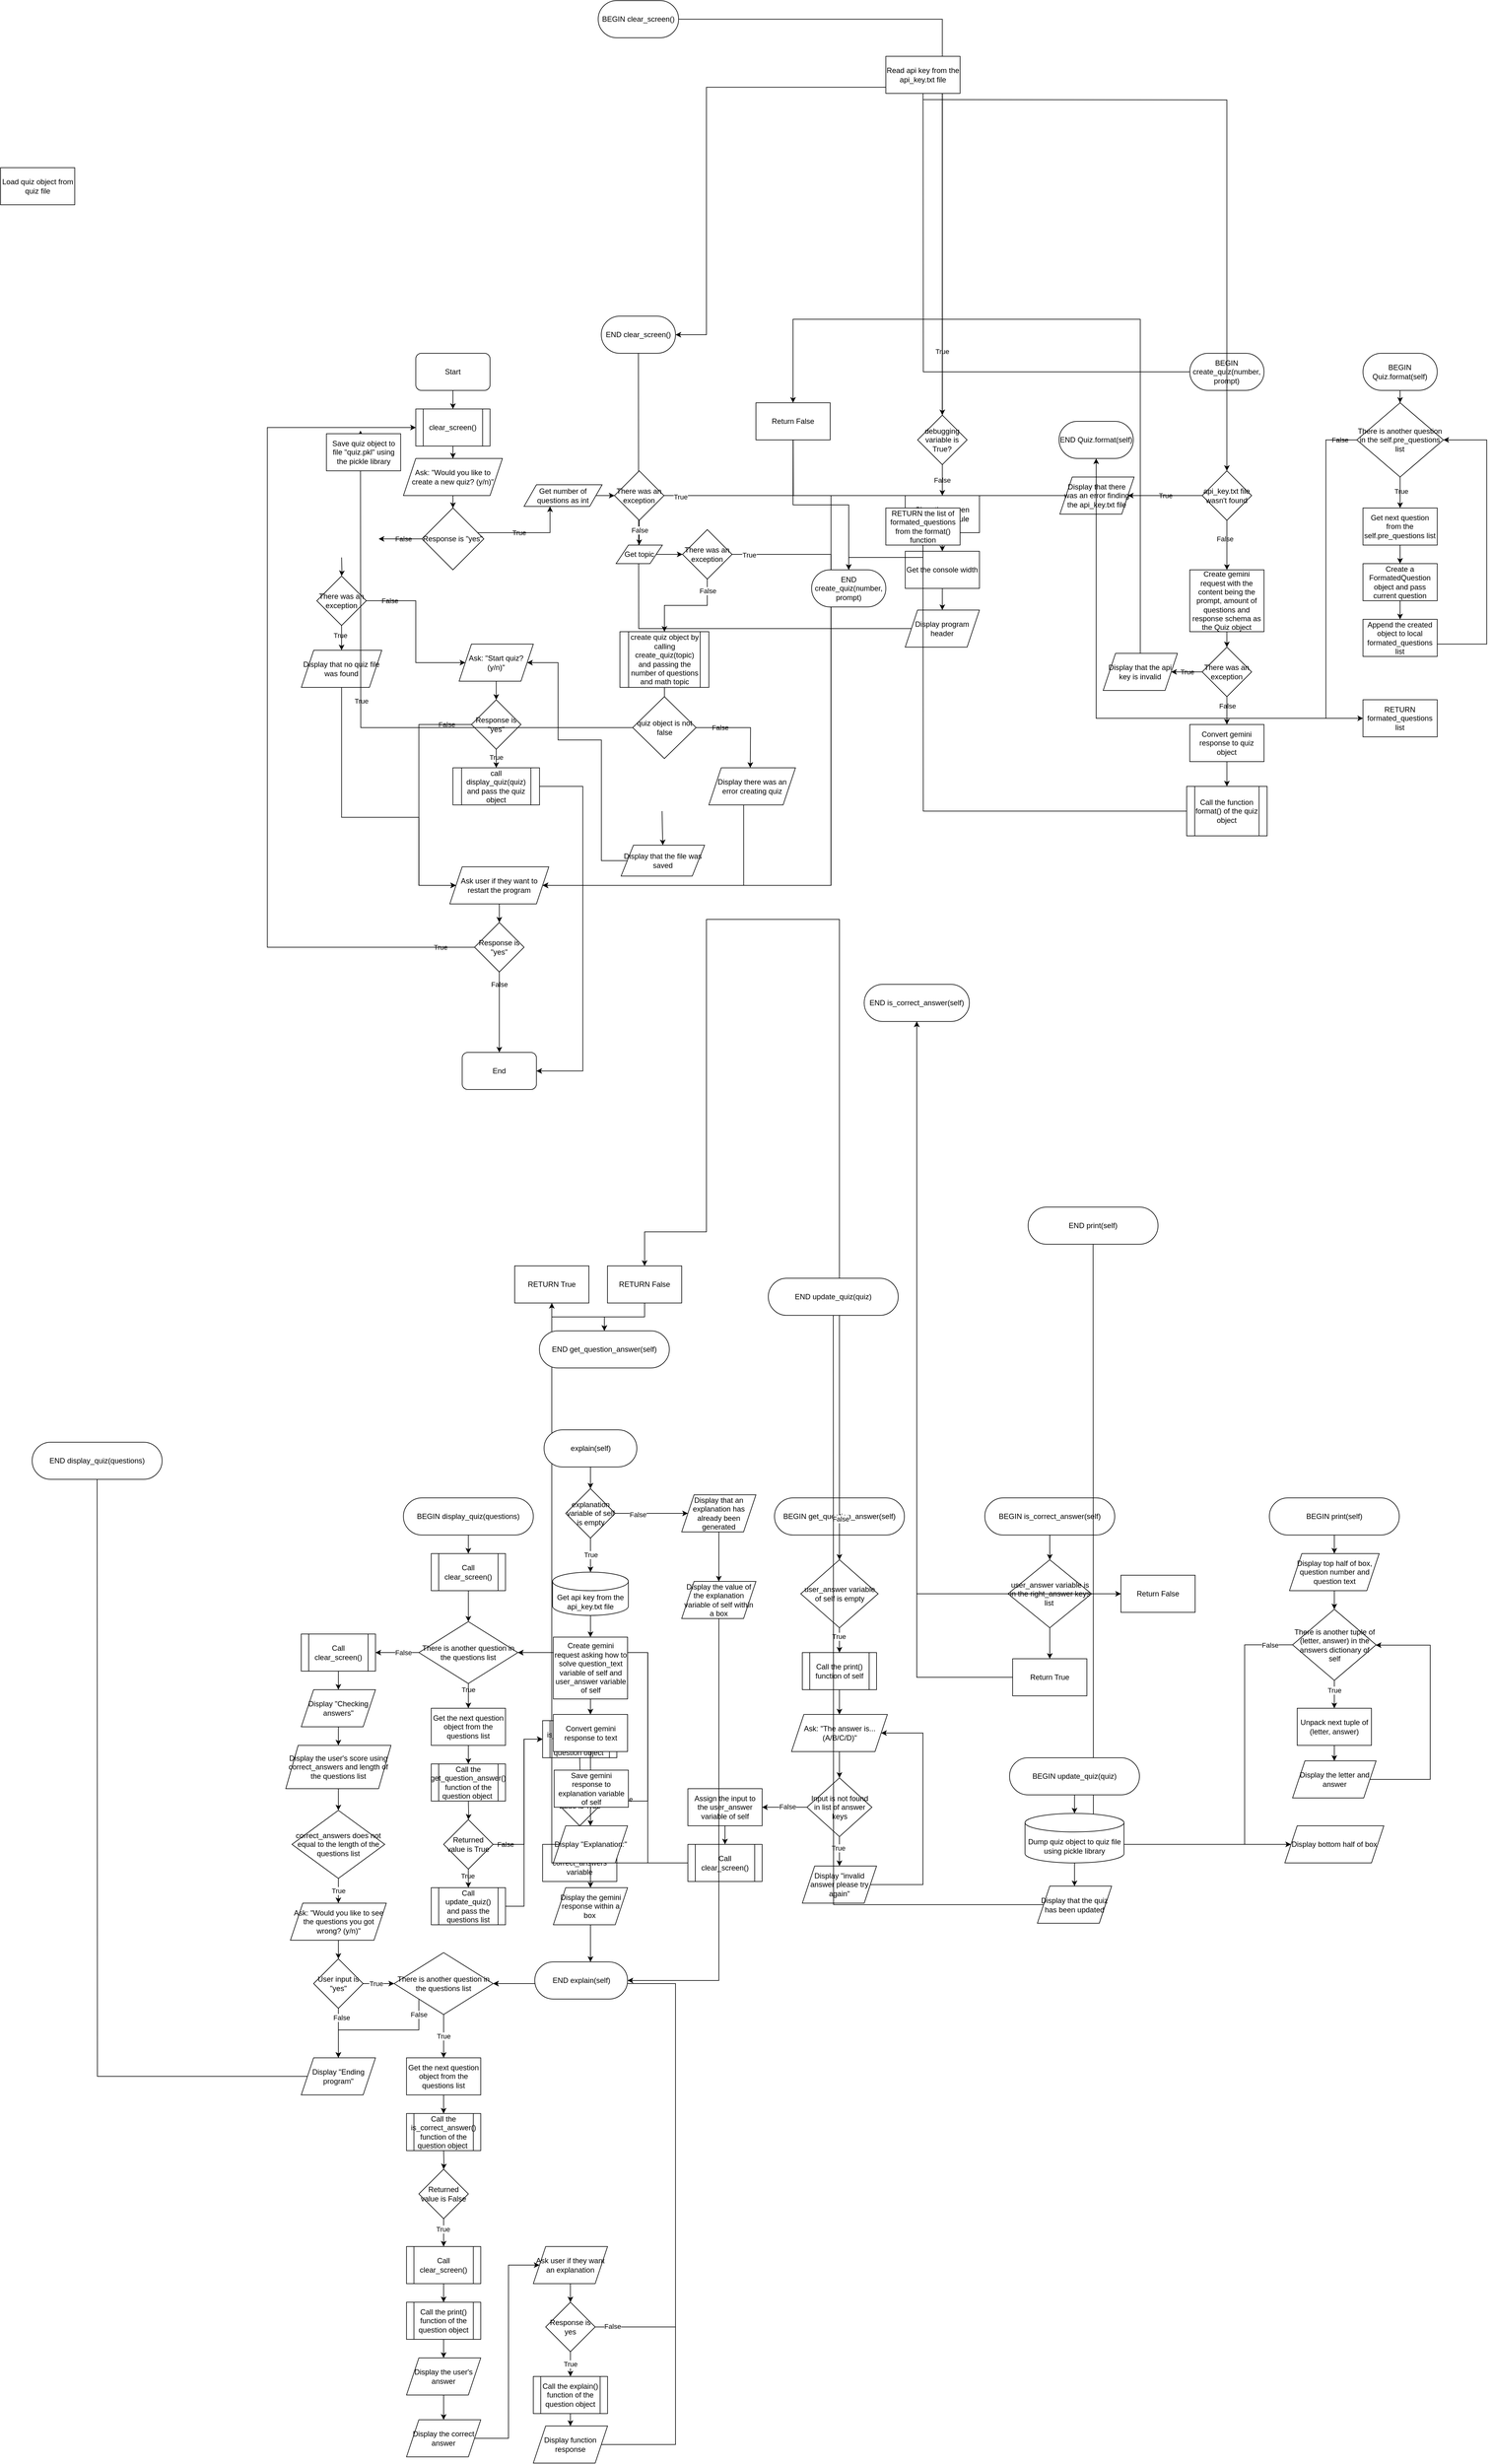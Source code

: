<mxfile version="26.2.14">
  <diagram name="Page-1" id="ceasmn53cf6w5XKabNw4">
    <mxGraphModel dx="4607" dy="2637" grid="1" gridSize="10" guides="1" tooltips="1" connect="1" arrows="1" fold="1" page="1" pageScale="1" pageWidth="3300" pageHeight="2339" background="#ffffff" math="0" shadow="0">
      <root>
        <mxCell id="0" />
        <mxCell id="1" parent="0" />
        <mxCell id="5EhukW0RqnBsrfUFgMam-5" style="edgeStyle=orthogonalEdgeStyle;rounded=0;orthogonalLoop=1;jettySize=auto;html=1;labelBackgroundColor=none;fontColor=default;" parent="1" source="5EhukW0RqnBsrfUFgMam-1" target="5EhukW0RqnBsrfUFgMam-4" edge="1">
          <mxGeometry relative="1" as="geometry" />
        </mxCell>
        <mxCell id="5EhukW0RqnBsrfUFgMam-1" value="Start" style="rounded=1;whiteSpace=wrap;html=1;labelBackgroundColor=none;" parent="1" vertex="1">
          <mxGeometry x="900.16" y="650" width="120" height="60" as="geometry" />
        </mxCell>
        <mxCell id="5EhukW0RqnBsrfUFgMam-7" style="edgeStyle=orthogonalEdgeStyle;rounded=0;orthogonalLoop=1;jettySize=auto;html=1;labelBackgroundColor=none;fontColor=default;" parent="1" source="5EhukW0RqnBsrfUFgMam-9" target="5EhukW0RqnBsrfUFgMam-6" edge="1">
          <mxGeometry relative="1" as="geometry" />
        </mxCell>
        <mxCell id="5EhukW0RqnBsrfUFgMam-4" value="clear_screen()" style="shape=process;whiteSpace=wrap;html=1;backgroundOutline=1;labelBackgroundColor=none;" parent="1" vertex="1">
          <mxGeometry x="900.16" y="740" width="120" height="60" as="geometry" />
        </mxCell>
        <mxCell id="5EhukW0RqnBsrfUFgMam-20" value="False" style="edgeStyle=orthogonalEdgeStyle;rounded=0;orthogonalLoop=1;jettySize=auto;html=1;labelBackgroundColor=none;fontColor=default;" parent="1" source="5EhukW0RqnBsrfUFgMam-6" edge="1">
          <mxGeometry x="-0.143" relative="1" as="geometry">
            <mxPoint x="840.16" y="950" as="targetPoint" />
            <mxPoint as="offset" />
          </mxGeometry>
        </mxCell>
        <mxCell id="5EhukW0RqnBsrfUFgMam-6" value="Response is &quot;yes&quot;" style="rhombus;whiteSpace=wrap;html=1;labelBackgroundColor=none;" parent="1" vertex="1">
          <mxGeometry x="910.16" y="900" width="100" height="100" as="geometry" />
        </mxCell>
        <mxCell id="5EhukW0RqnBsrfUFgMam-8" value="" style="edgeStyle=orthogonalEdgeStyle;rounded=0;orthogonalLoop=1;jettySize=auto;html=1;labelBackgroundColor=none;fontColor=default;" parent="1" source="5EhukW0RqnBsrfUFgMam-4" target="5EhukW0RqnBsrfUFgMam-9" edge="1">
          <mxGeometry relative="1" as="geometry">
            <mxPoint x="960.16" y="800" as="sourcePoint" />
            <mxPoint x="960.16" y="900" as="targetPoint" />
          </mxGeometry>
        </mxCell>
        <mxCell id="5EhukW0RqnBsrfUFgMam-9" value="Ask: &quot;Would you like to create a new quiz? (y/n)&quot;" style="shape=parallelogram;perimeter=parallelogramPerimeter;whiteSpace=wrap;html=1;fixedSize=1;labelBackgroundColor=none;" parent="1" vertex="1">
          <mxGeometry x="880.16" y="820" width="160" height="60" as="geometry" />
        </mxCell>
        <mxCell id="5EhukW0RqnBsrfUFgMam-96" style="edgeStyle=orthogonalEdgeStyle;rounded=0;orthogonalLoop=1;jettySize=auto;html=1;labelBackgroundColor=none;fontColor=default;entryX=0.5;entryY=0;entryDx=0;entryDy=0;" parent="1" source="5EhukW0RqnBsrfUFgMam-10" target="5EhukW0RqnBsrfUFgMam-95" edge="1">
          <mxGeometry relative="1" as="geometry" />
        </mxCell>
        <mxCell id="5EhukW0RqnBsrfUFgMam-10" value="create quiz object by calling create_quiz(topic) and passing the number of questions and math topic" style="shape=process;whiteSpace=wrap;html=1;backgroundOutline=1;labelBackgroundColor=none;" parent="1" vertex="1">
          <mxGeometry x="1230.16" y="1100" width="143.75" height="90" as="geometry" />
        </mxCell>
        <mxCell id="5EhukW0RqnBsrfUFgMam-13" value="" style="edgeStyle=orthogonalEdgeStyle;rounded=0;orthogonalLoop=1;jettySize=auto;html=1;labelBackgroundColor=none;fontColor=default;" parent="1" source="5EhukW0RqnBsrfUFgMam-6" target="5EhukW0RqnBsrfUFgMam-12" edge="1">
          <mxGeometry relative="1" as="geometry">
            <mxPoint x="1010.16" y="950" as="sourcePoint" />
            <mxPoint x="1230.16" y="950" as="targetPoint" />
            <Array as="points">
              <mxPoint x="1117.16" y="940" />
            </Array>
          </mxGeometry>
        </mxCell>
        <mxCell id="5EhukW0RqnBsrfUFgMam-14" value="True" style="edgeLabel;html=1;align=center;verticalAlign=middle;resizable=0;points=[];labelBackgroundColor=none;" parent="5EhukW0RqnBsrfUFgMam-13" vertex="1" connectable="0">
          <mxGeometry x="-0.285" y="1" relative="1" as="geometry">
            <mxPoint x="10" y="1" as="offset" />
          </mxGeometry>
        </mxCell>
        <mxCell id="5EhukW0RqnBsrfUFgMam-312" value="" style="edgeStyle=orthogonalEdgeStyle;rounded=0;orthogonalLoop=1;jettySize=auto;html=1;" parent="1" source="5EhukW0RqnBsrfUFgMam-12" target="5EhukW0RqnBsrfUFgMam-311" edge="1">
          <mxGeometry relative="1" as="geometry" />
        </mxCell>
        <mxCell id="5EhukW0RqnBsrfUFgMam-12" value="Get number of questions as int" style="shape=parallelogram;perimeter=parallelogramPerimeter;whiteSpace=wrap;html=1;fixedSize=1;labelBackgroundColor=none;" parent="1" vertex="1">
          <mxGeometry x="1075.16" y="862.5" width="126.17" height="35" as="geometry" />
        </mxCell>
        <mxCell id="5EhukW0RqnBsrfUFgMam-18" value="" style="edgeStyle=orthogonalEdgeStyle;rounded=0;orthogonalLoop=1;jettySize=auto;html=1;labelBackgroundColor=none;fontColor=default;" parent="1" target="5EhukW0RqnBsrfUFgMam-17" edge="1">
          <mxGeometry relative="1" as="geometry">
            <mxPoint x="1298.28" y="1390" as="sourcePoint" />
          </mxGeometry>
        </mxCell>
        <mxCell id="5EhukW0RqnBsrfUFgMam-40" style="edgeStyle=orthogonalEdgeStyle;rounded=0;orthogonalLoop=1;jettySize=auto;html=1;labelBackgroundColor=none;fontColor=default;" parent="1" source="5EhukW0RqnBsrfUFgMam-17" target="5EhukW0RqnBsrfUFgMam-39" edge="1">
          <mxGeometry relative="1" as="geometry">
            <Array as="points">
              <mxPoint x="1200.16" y="1470" />
              <mxPoint x="1200.16" y="1275" />
              <mxPoint x="1130.16" y="1275" />
              <mxPoint x="1130.16" y="1150" />
            </Array>
          </mxGeometry>
        </mxCell>
        <mxCell id="5EhukW0RqnBsrfUFgMam-17" value="Display that the file was saved" style="shape=parallelogram;perimeter=parallelogramPerimeter;whiteSpace=wrap;html=1;fixedSize=1;labelBackgroundColor=none;" parent="1" vertex="1">
          <mxGeometry x="1232.03" y="1445" width="135" height="50" as="geometry" />
        </mxCell>
        <mxCell id="5EhukW0RqnBsrfUFgMam-22" value="" style="edgeStyle=orthogonalEdgeStyle;rounded=0;orthogonalLoop=1;jettySize=auto;html=1;labelBackgroundColor=none;fontColor=default;" parent="1" target="5EhukW0RqnBsrfUFgMam-21" edge="1">
          <mxGeometry relative="1" as="geometry">
            <mxPoint x="780.16" y="980" as="sourcePoint" />
          </mxGeometry>
        </mxCell>
        <mxCell id="5EhukW0RqnBsrfUFgMam-26" value="" style="edgeStyle=orthogonalEdgeStyle;rounded=0;orthogonalLoop=1;jettySize=auto;html=1;labelBackgroundColor=none;fontColor=default;" parent="1" source="5EhukW0RqnBsrfUFgMam-21" target="5EhukW0RqnBsrfUFgMam-25" edge="1">
          <mxGeometry relative="1" as="geometry" />
        </mxCell>
        <mxCell id="5EhukW0RqnBsrfUFgMam-28" value="True" style="edgeLabel;html=1;align=center;verticalAlign=middle;resizable=0;points=[];labelBackgroundColor=none;" parent="5EhukW0RqnBsrfUFgMam-26" vertex="1" connectable="0">
          <mxGeometry x="-0.192" y="-2" relative="1" as="geometry">
            <mxPoint as="offset" />
          </mxGeometry>
        </mxCell>
        <mxCell id="5EhukW0RqnBsrfUFgMam-42" style="edgeStyle=orthogonalEdgeStyle;rounded=0;orthogonalLoop=1;jettySize=auto;html=1;labelBackgroundColor=none;fontColor=default;" parent="1" source="5EhukW0RqnBsrfUFgMam-21" target="5EhukW0RqnBsrfUFgMam-39" edge="1">
          <mxGeometry relative="1" as="geometry">
            <Array as="points">
              <mxPoint x="900.16" y="1050" />
              <mxPoint x="900.16" y="1150" />
            </Array>
          </mxGeometry>
        </mxCell>
        <mxCell id="5EhukW0RqnBsrfUFgMam-43" value="False" style="edgeLabel;html=1;align=center;verticalAlign=middle;resizable=0;points=[];labelBackgroundColor=none;" parent="5EhukW0RqnBsrfUFgMam-42" vertex="1" connectable="0">
          <mxGeometry x="-0.713" y="-4" relative="1" as="geometry">
            <mxPoint y="-4" as="offset" />
          </mxGeometry>
        </mxCell>
        <mxCell id="5EhukW0RqnBsrfUFgMam-21" value="There was an exception" style="rhombus;whiteSpace=wrap;html=1;labelBackgroundColor=none;" parent="1" vertex="1">
          <mxGeometry x="740.16" y="1010" width="80" height="80" as="geometry" />
        </mxCell>
        <mxCell id="5EhukW0RqnBsrfUFgMam-31" value="" style="edgeStyle=orthogonalEdgeStyle;rounded=0;orthogonalLoop=1;jettySize=auto;html=1;labelBackgroundColor=none;fontColor=default;" parent="1" source="5EhukW0RqnBsrfUFgMam-25" target="5EhukW0RqnBsrfUFgMam-30" edge="1">
          <mxGeometry relative="1" as="geometry">
            <Array as="points">
              <mxPoint x="780.16" y="1400" />
              <mxPoint x="905.16" y="1400" />
            </Array>
          </mxGeometry>
        </mxCell>
        <mxCell id="5EhukW0RqnBsrfUFgMam-25" value="Display that no quiz file was found" style="shape=parallelogram;perimeter=parallelogramPerimeter;whiteSpace=wrap;html=1;fixedSize=1;labelBackgroundColor=none;" parent="1" vertex="1">
          <mxGeometry x="715.16" y="1130" width="130" height="60" as="geometry" />
        </mxCell>
        <mxCell id="5EhukW0RqnBsrfUFgMam-33" value="" style="edgeStyle=orthogonalEdgeStyle;rounded=0;orthogonalLoop=1;jettySize=auto;html=1;labelBackgroundColor=none;fontColor=default;" parent="1" source="5EhukW0RqnBsrfUFgMam-30" target="5EhukW0RqnBsrfUFgMam-32" edge="1">
          <mxGeometry relative="1" as="geometry" />
        </mxCell>
        <mxCell id="5EhukW0RqnBsrfUFgMam-30" value="Ask user if they want to restart the program" style="shape=parallelogram;perimeter=parallelogramPerimeter;whiteSpace=wrap;html=1;fixedSize=1;labelBackgroundColor=none;" parent="1" vertex="1">
          <mxGeometry x="955.16" y="1480" width="160" height="60" as="geometry" />
        </mxCell>
        <mxCell id="5EhukW0RqnBsrfUFgMam-34" style="edgeStyle=orthogonalEdgeStyle;rounded=0;orthogonalLoop=1;jettySize=auto;html=1;labelBackgroundColor=none;fontColor=default;" parent="1" source="5EhukW0RqnBsrfUFgMam-32" target="5EhukW0RqnBsrfUFgMam-4" edge="1">
          <mxGeometry relative="1" as="geometry">
            <Array as="points">
              <mxPoint x="660.16" y="1610" />
              <mxPoint x="660.16" y="770" />
            </Array>
          </mxGeometry>
        </mxCell>
        <mxCell id="5EhukW0RqnBsrfUFgMam-35" value="True" style="edgeLabel;html=1;align=center;verticalAlign=middle;resizable=0;points=[];labelBackgroundColor=none;" parent="5EhukW0RqnBsrfUFgMam-34" vertex="1" connectable="0">
          <mxGeometry x="-0.922" y="2" relative="1" as="geometry">
            <mxPoint y="-2" as="offset" />
          </mxGeometry>
        </mxCell>
        <mxCell id="5EhukW0RqnBsrfUFgMam-37" style="edgeStyle=orthogonalEdgeStyle;rounded=0;orthogonalLoop=1;jettySize=auto;html=1;labelBackgroundColor=none;fontColor=default;" parent="1" source="5EhukW0RqnBsrfUFgMam-32" target="5EhukW0RqnBsrfUFgMam-36" edge="1">
          <mxGeometry relative="1" as="geometry" />
        </mxCell>
        <mxCell id="5EhukW0RqnBsrfUFgMam-38" value="False" style="edgeLabel;html=1;align=center;verticalAlign=middle;resizable=0;points=[];labelBackgroundColor=none;" parent="5EhukW0RqnBsrfUFgMam-37" vertex="1" connectable="0">
          <mxGeometry x="-0.761" y="2" relative="1" as="geometry">
            <mxPoint x="-2" y="4" as="offset" />
          </mxGeometry>
        </mxCell>
        <mxCell id="5EhukW0RqnBsrfUFgMam-32" value="Response is &quot;yes&quot;" style="rhombus;whiteSpace=wrap;html=1;labelBackgroundColor=none;" parent="1" vertex="1">
          <mxGeometry x="995.16" y="1570" width="80" height="80" as="geometry" />
        </mxCell>
        <mxCell id="5EhukW0RqnBsrfUFgMam-36" value="End" style="rounded=1;whiteSpace=wrap;html=1;labelBackgroundColor=none;" parent="1" vertex="1">
          <mxGeometry x="975.16" y="1780" width="120" height="60" as="geometry" />
        </mxCell>
        <mxCell id="5EhukW0RqnBsrfUFgMam-45" value="" style="edgeStyle=orthogonalEdgeStyle;rounded=0;orthogonalLoop=1;jettySize=auto;html=1;labelBackgroundColor=none;fontColor=default;" parent="1" source="5EhukW0RqnBsrfUFgMam-39" target="5EhukW0RqnBsrfUFgMam-44" edge="1">
          <mxGeometry relative="1" as="geometry" />
        </mxCell>
        <mxCell id="5EhukW0RqnBsrfUFgMam-39" value="Ask: &quot;Start quiz? (y/n)&quot;" style="shape=parallelogram;perimeter=parallelogramPerimeter;whiteSpace=wrap;html=1;fixedSize=1;labelBackgroundColor=none;" parent="1" vertex="1">
          <mxGeometry x="970.16" y="1120" width="120" height="60" as="geometry" />
        </mxCell>
        <mxCell id="5EhukW0RqnBsrfUFgMam-46" style="edgeStyle=orthogonalEdgeStyle;rounded=0;orthogonalLoop=1;jettySize=auto;html=1;labelBackgroundColor=none;fontColor=default;" parent="1" source="5EhukW0RqnBsrfUFgMam-44" target="5EhukW0RqnBsrfUFgMam-30" edge="1">
          <mxGeometry relative="1" as="geometry">
            <Array as="points">
              <mxPoint x="905.16" y="1250" />
            </Array>
          </mxGeometry>
        </mxCell>
        <mxCell id="5EhukW0RqnBsrfUFgMam-47" value="False" style="edgeLabel;html=1;align=center;verticalAlign=middle;resizable=0;points=[];labelBackgroundColor=none;" parent="5EhukW0RqnBsrfUFgMam-46" vertex="1" connectable="0">
          <mxGeometry x="-0.581" y="-3" relative="1" as="geometry">
            <mxPoint x="48" as="offset" />
          </mxGeometry>
        </mxCell>
        <mxCell id="5EhukW0RqnBsrfUFgMam-49" value="" style="edgeStyle=orthogonalEdgeStyle;rounded=0;orthogonalLoop=1;jettySize=auto;html=1;labelBackgroundColor=none;fontColor=default;" parent="1" source="5EhukW0RqnBsrfUFgMam-44" target="5EhukW0RqnBsrfUFgMam-48" edge="1">
          <mxGeometry relative="1" as="geometry" />
        </mxCell>
        <mxCell id="5EhukW0RqnBsrfUFgMam-51" value="True" style="edgeLabel;html=1;align=center;verticalAlign=middle;resizable=0;points=[];labelBackgroundColor=none;" parent="5EhukW0RqnBsrfUFgMam-49" vertex="1" connectable="0">
          <mxGeometry x="0.322" relative="1" as="geometry">
            <mxPoint as="offset" />
          </mxGeometry>
        </mxCell>
        <mxCell id="5EhukW0RqnBsrfUFgMam-44" value="Response is &quot;yes&quot;" style="rhombus;whiteSpace=wrap;html=1;labelBackgroundColor=none;" parent="1" vertex="1">
          <mxGeometry x="990.16" y="1210" width="80" height="80" as="geometry" />
        </mxCell>
        <mxCell id="5EhukW0RqnBsrfUFgMam-52" style="edgeStyle=orthogonalEdgeStyle;rounded=0;orthogonalLoop=1;jettySize=auto;html=1;labelBackgroundColor=none;fontColor=default;" parent="1" source="5EhukW0RqnBsrfUFgMam-48" target="5EhukW0RqnBsrfUFgMam-36" edge="1">
          <mxGeometry relative="1" as="geometry">
            <Array as="points">
              <mxPoint x="1170.16" y="1350" />
              <mxPoint x="1170.16" y="1810" />
            </Array>
          </mxGeometry>
        </mxCell>
        <mxCell id="5EhukW0RqnBsrfUFgMam-48" value="call display_quiz(quiz) and pass the quiz object" style="shape=process;whiteSpace=wrap;html=1;backgroundOutline=1;labelBackgroundColor=none;" parent="1" vertex="1">
          <mxGeometry x="960.16" y="1320" width="140" height="60" as="geometry" />
        </mxCell>
        <mxCell id="5EhukW0RqnBsrfUFgMam-62" style="edgeStyle=orthogonalEdgeStyle;rounded=0;orthogonalLoop=1;jettySize=auto;html=1;labelBackgroundColor=none;fontColor=default;" parent="1" source="5EhukW0RqnBsrfUFgMam-55" target="5EhukW0RqnBsrfUFgMam-61" edge="1">
          <mxGeometry relative="1" as="geometry" />
        </mxCell>
        <mxCell id="5EhukW0RqnBsrfUFgMam-55" value="BEGIN clear_screen()" style="rounded=1;whiteSpace=wrap;html=1;labelBackgroundColor=none;arcSize=50;" parent="1" vertex="1">
          <mxGeometry x="1195" y="80" width="130" height="60" as="geometry" />
        </mxCell>
        <mxCell id="5EhukW0RqnBsrfUFgMam-66" value="False" style="edgeStyle=orthogonalEdgeStyle;rounded=0;orthogonalLoop=1;jettySize=auto;html=1;labelBackgroundColor=none;fontColor=default;" parent="1" source="5EhukW0RqnBsrfUFgMam-61" target="5EhukW0RqnBsrfUFgMam-65" edge="1">
          <mxGeometry relative="1" as="geometry" />
        </mxCell>
        <mxCell id="5EhukW0RqnBsrfUFgMam-75" style="edgeStyle=orthogonalEdgeStyle;rounded=0;orthogonalLoop=1;jettySize=auto;html=1;labelBackgroundColor=none;fontColor=default;" parent="1" source="5EhukW0RqnBsrfUFgMam-61" edge="1">
          <mxGeometry relative="1" as="geometry">
            <Array as="points">
              <mxPoint x="1370" y="220" />
              <mxPoint x="1370" y="620" />
            </Array>
            <mxPoint x="1320.0" y="620.0" as="targetPoint" />
          </mxGeometry>
        </mxCell>
        <mxCell id="5EhukW0RqnBsrfUFgMam-76" value="True" style="edgeLabel;html=1;align=center;verticalAlign=middle;resizable=0;points=[];labelBackgroundColor=none;" parent="5EhukW0RqnBsrfUFgMam-75" vertex="1" connectable="0">
          <mxGeometry x="-0.849" y="1" relative="1" as="geometry">
            <mxPoint as="offset" />
          </mxGeometry>
        </mxCell>
        <mxCell id="5EhukW0RqnBsrfUFgMam-61" value="debugging variable is True?" style="rhombus;whiteSpace=wrap;html=1;labelBackgroundColor=none;" parent="1" vertex="1">
          <mxGeometry x="1711.33" y="750" width="80" height="80" as="geometry" />
        </mxCell>
        <mxCell id="5EhukW0RqnBsrfUFgMam-70" value="" style="edgeStyle=orthogonalEdgeStyle;rounded=0;orthogonalLoop=1;jettySize=auto;html=1;labelBackgroundColor=none;fontColor=default;" parent="1" source="5EhukW0RqnBsrfUFgMam-65" target="5EhukW0RqnBsrfUFgMam-69" edge="1">
          <mxGeometry relative="1" as="geometry" />
        </mxCell>
        <mxCell id="5EhukW0RqnBsrfUFgMam-65" value="Clear the screen using os module" style="whiteSpace=wrap;html=1;labelBackgroundColor=none;" parent="1" vertex="1">
          <mxGeometry x="1691.33" y="880" width="120" height="60" as="geometry" />
        </mxCell>
        <mxCell id="5EhukW0RqnBsrfUFgMam-72" value="" style="edgeStyle=orthogonalEdgeStyle;rounded=0;orthogonalLoop=1;jettySize=auto;html=1;labelBackgroundColor=none;fontColor=default;" parent="1" source="5EhukW0RqnBsrfUFgMam-69" target="5EhukW0RqnBsrfUFgMam-71" edge="1">
          <mxGeometry relative="1" as="geometry" />
        </mxCell>
        <mxCell id="5EhukW0RqnBsrfUFgMam-69" value="Get the console width" style="whiteSpace=wrap;html=1;labelBackgroundColor=none;" parent="1" vertex="1">
          <mxGeometry x="1691.33" y="970" width="120" height="60" as="geometry" />
        </mxCell>
        <mxCell id="5EhukW0RqnBsrfUFgMam-74" value="" style="edgeStyle=orthogonalEdgeStyle;rounded=0;orthogonalLoop=1;jettySize=auto;html=1;labelBackgroundColor=none;fontColor=default;" parent="1" source="5EhukW0RqnBsrfUFgMam-71" edge="1">
          <mxGeometry relative="1" as="geometry">
            <mxPoint x="1260.0" y="590.0" as="targetPoint" />
          </mxGeometry>
        </mxCell>
        <mxCell id="5EhukW0RqnBsrfUFgMam-71" value="Display program header" style="shape=parallelogram;perimeter=parallelogramPerimeter;whiteSpace=wrap;html=1;fixedSize=1;labelBackgroundColor=none;" parent="1" vertex="1">
          <mxGeometry x="1691.33" y="1065" width="120" height="60" as="geometry" />
        </mxCell>
        <mxCell id="5EhukW0RqnBsrfUFgMam-86" style="edgeStyle=orthogonalEdgeStyle;rounded=0;orthogonalLoop=1;jettySize=auto;html=1;labelBackgroundColor=none;fontColor=default;" parent="1" source="5EhukW0RqnBsrfUFgMam-82" edge="1">
          <mxGeometry relative="1" as="geometry">
            <mxPoint x="1720.1" y="170" as="targetPoint" />
          </mxGeometry>
        </mxCell>
        <mxCell id="5EhukW0RqnBsrfUFgMam-82" value="BEGIN create_quiz(number, prompt)" style="rounded=1;whiteSpace=wrap;html=1;labelBackgroundColor=none;arcSize=50;" parent="1" vertex="1">
          <mxGeometry x="2151.33" y="650" width="120" height="60" as="geometry" />
        </mxCell>
        <mxCell id="5EhukW0RqnBsrfUFgMam-88" value="" style="edgeStyle=orthogonalEdgeStyle;rounded=0;orthogonalLoop=1;jettySize=auto;html=1;labelBackgroundColor=none;fontColor=default;" parent="1" target="5EhukW0RqnBsrfUFgMam-87" edge="1">
          <mxGeometry relative="1" as="geometry">
            <mxPoint x="1720.1" y="240" as="sourcePoint" />
          </mxGeometry>
        </mxCell>
        <mxCell id="5EhukW0RqnBsrfUFgMam-90" value="" style="edgeStyle=orthogonalEdgeStyle;rounded=0;orthogonalLoop=1;jettySize=auto;html=1;labelBackgroundColor=none;fontColor=default;" parent="1" source="5EhukW0RqnBsrfUFgMam-87" target="5EhukW0RqnBsrfUFgMam-89" edge="1">
          <mxGeometry relative="1" as="geometry" />
        </mxCell>
        <mxCell id="5EhukW0RqnBsrfUFgMam-91" value="True" style="edgeLabel;html=1;align=center;verticalAlign=middle;resizable=0;points=[];labelBackgroundColor=none;" parent="5EhukW0RqnBsrfUFgMam-90" vertex="1" connectable="0">
          <mxGeometry relative="1" as="geometry">
            <mxPoint as="offset" />
          </mxGeometry>
        </mxCell>
        <mxCell id="5EhukW0RqnBsrfUFgMam-93" value="" style="edgeStyle=orthogonalEdgeStyle;rounded=0;orthogonalLoop=1;jettySize=auto;html=1;labelBackgroundColor=none;fontColor=default;" parent="1" source="5EhukW0RqnBsrfUFgMam-87" target="5EhukW0RqnBsrfUFgMam-92" edge="1">
          <mxGeometry relative="1" as="geometry" />
        </mxCell>
        <mxCell id="5EhukW0RqnBsrfUFgMam-94" value="False" style="edgeLabel;html=1;align=center;verticalAlign=middle;resizable=0;points=[];labelBackgroundColor=none;" parent="5EhukW0RqnBsrfUFgMam-93" vertex="1" connectable="0">
          <mxGeometry x="-0.25" y="-4" relative="1" as="geometry">
            <mxPoint as="offset" />
          </mxGeometry>
        </mxCell>
        <mxCell id="5EhukW0RqnBsrfUFgMam-87" value="api_key.txt file wasn&#39;t found" style="rhombus;whiteSpace=wrap;html=1;labelBackgroundColor=none;" parent="1" vertex="1">
          <mxGeometry x="2171.33" y="840" width="80" height="80" as="geometry" />
        </mxCell>
        <mxCell id="5EhukW0RqnBsrfUFgMam-108" style="edgeStyle=orthogonalEdgeStyle;rounded=0;orthogonalLoop=1;jettySize=auto;html=1;labelBackgroundColor=none;fontColor=default;" parent="1" source="5EhukW0RqnBsrfUFgMam-89" edge="1">
          <mxGeometry relative="1" as="geometry">
            <mxPoint x="1510" y="730" as="targetPoint" />
          </mxGeometry>
        </mxCell>
        <mxCell id="5EhukW0RqnBsrfUFgMam-89" value="Display that there was an error finding the api_key.txt file" style="shape=parallelogram;perimeter=parallelogramPerimeter;whiteSpace=wrap;html=1;fixedSize=1;labelBackgroundColor=none;" parent="1" vertex="1">
          <mxGeometry x="1941.33" y="850" width="120" height="60" as="geometry" />
        </mxCell>
        <mxCell id="5EhukW0RqnBsrfUFgMam-113" style="edgeStyle=orthogonalEdgeStyle;rounded=0;orthogonalLoop=1;jettySize=auto;html=1;labelBackgroundColor=none;fontColor=default;" parent="1" source="5EhukW0RqnBsrfUFgMam-118" target="5EhukW0RqnBsrfUFgMam-112" edge="1">
          <mxGeometry relative="1" as="geometry" />
        </mxCell>
        <mxCell id="5EhukW0RqnBsrfUFgMam-122" value="False" style="edgeLabel;html=1;align=center;verticalAlign=middle;resizable=0;points=[];labelBackgroundColor=none;" parent="5EhukW0RqnBsrfUFgMam-113" vertex="1" connectable="0">
          <mxGeometry x="-0.422" y="3" relative="1" as="geometry">
            <mxPoint x="-3" y="2" as="offset" />
          </mxGeometry>
        </mxCell>
        <mxCell id="5EhukW0RqnBsrfUFgMam-92" value="Create gemini request with the content being the prompt, amount of questions and response schema as the Quiz object" style="whiteSpace=wrap;html=1;labelBackgroundColor=none;" parent="1" vertex="1">
          <mxGeometry x="2151.33" y="1000" width="120" height="100" as="geometry" />
        </mxCell>
        <mxCell id="5EhukW0RqnBsrfUFgMam-97" style="edgeStyle=orthogonalEdgeStyle;rounded=0;orthogonalLoop=1;jettySize=auto;html=1;labelBackgroundColor=none;fontColor=default;" parent="1" source="5EhukW0RqnBsrfUFgMam-95" edge="1">
          <mxGeometry relative="1" as="geometry">
            <mxPoint x="810.7" y="775.0" as="targetPoint" />
          </mxGeometry>
        </mxCell>
        <mxCell id="5EhukW0RqnBsrfUFgMam-98" value="True" style="edgeLabel;html=1;align=center;verticalAlign=middle;resizable=0;points=[];labelBackgroundColor=none;" parent="5EhukW0RqnBsrfUFgMam-97" vertex="1" connectable="0">
          <mxGeometry x="0.05" y="-1" relative="1" as="geometry">
            <mxPoint as="offset" />
          </mxGeometry>
        </mxCell>
        <mxCell id="5EhukW0RqnBsrfUFgMam-95" value="quiz object is not false" style="rhombus;whiteSpace=wrap;html=1;labelBackgroundColor=none;" parent="1" vertex="1">
          <mxGeometry x="1250.78" y="1205" width="102.5" height="100" as="geometry" />
        </mxCell>
        <mxCell id="5EhukW0RqnBsrfUFgMam-102" value="" style="edgeStyle=orthogonalEdgeStyle;rounded=0;orthogonalLoop=1;jettySize=auto;html=1;labelBackgroundColor=none;fontColor=default;" parent="1" source="5EhukW0RqnBsrfUFgMam-95" edge="1">
          <mxGeometry relative="1" as="geometry">
            <mxPoint x="1353.78" y="1255" as="sourcePoint" />
            <mxPoint x="1440.827" y="1320" as="targetPoint" />
            <Array as="points" />
          </mxGeometry>
        </mxCell>
        <mxCell id="5EhukW0RqnBsrfUFgMam-103" value="False" style="edgeLabel;html=1;align=center;verticalAlign=middle;resizable=0;points=[];labelBackgroundColor=none;" parent="5EhukW0RqnBsrfUFgMam-102" vertex="1" connectable="0">
          <mxGeometry x="-0.919" y="1" relative="1" as="geometry">
            <mxPoint x="32" y="1" as="offset" />
          </mxGeometry>
        </mxCell>
        <mxCell id="5EhukW0RqnBsrfUFgMam-104" style="edgeStyle=orthogonalEdgeStyle;rounded=0;orthogonalLoop=1;jettySize=auto;html=1;labelBackgroundColor=none;fontColor=default;" parent="1" target="5EhukW0RqnBsrfUFgMam-30" edge="1">
          <mxGeometry relative="1" as="geometry">
            <mxPoint x="1430.16" y="1380" as="sourcePoint" />
            <Array as="points">
              <mxPoint x="1430.16" y="1510" />
            </Array>
          </mxGeometry>
        </mxCell>
        <mxCell id="5EhukW0RqnBsrfUFgMam-101" value="Display there was an error creating quiz" style="shape=parallelogram;perimeter=parallelogramPerimeter;whiteSpace=wrap;html=1;fixedSize=1;labelBackgroundColor=none;" parent="1" vertex="1">
          <mxGeometry x="1373.91" y="1320" width="140" height="60" as="geometry" />
        </mxCell>
        <mxCell id="5EhukW0RqnBsrfUFgMam-116" value="" style="edgeStyle=orthogonalEdgeStyle;rounded=0;orthogonalLoop=1;jettySize=auto;html=1;labelBackgroundColor=none;fontColor=default;" parent="1" source="5EhukW0RqnBsrfUFgMam-111" edge="1">
          <mxGeometry relative="1" as="geometry">
            <mxPoint x="1720" y="900" as="targetPoint" />
          </mxGeometry>
        </mxCell>
        <mxCell id="5EhukW0RqnBsrfUFgMam-111" value="Call the function format() of the quiz object" style="shape=process;whiteSpace=wrap;html=1;backgroundOutline=1;labelBackgroundColor=none;" parent="1" vertex="1">
          <mxGeometry x="2146.33" y="1350" width="130" height="80" as="geometry" />
        </mxCell>
        <mxCell id="5EhukW0RqnBsrfUFgMam-114" style="edgeStyle=orthogonalEdgeStyle;rounded=0;orthogonalLoop=1;jettySize=auto;html=1;labelBackgroundColor=none;fontColor=default;" parent="1" source="5EhukW0RqnBsrfUFgMam-112" target="5EhukW0RqnBsrfUFgMam-111" edge="1">
          <mxGeometry relative="1" as="geometry" />
        </mxCell>
        <mxCell id="5EhukW0RqnBsrfUFgMam-112" value="Convert gemini response to quiz object" style="rounded=0;whiteSpace=wrap;html=1;labelBackgroundColor=none;" parent="1" vertex="1">
          <mxGeometry x="2151.33" y="1250" width="120" height="60" as="geometry" />
        </mxCell>
        <mxCell id="5EhukW0RqnBsrfUFgMam-129" style="edgeStyle=orthogonalEdgeStyle;rounded=0;orthogonalLoop=1;jettySize=auto;html=1;labelBackgroundColor=none;fontColor=default;" parent="1" source="5EhukW0RqnBsrfUFgMam-132" target="5EhukW0RqnBsrfUFgMam-128" edge="1">
          <mxGeometry relative="1" as="geometry" />
        </mxCell>
        <mxCell id="5EhukW0RqnBsrfUFgMam-134" value="True" style="edgeLabel;html=1;align=center;verticalAlign=middle;resizable=0;points=[];labelBackgroundColor=none;" parent="5EhukW0RqnBsrfUFgMam-129" vertex="1" connectable="0">
          <mxGeometry x="-0.08" y="1" relative="1" as="geometry">
            <mxPoint as="offset" />
          </mxGeometry>
        </mxCell>
        <mxCell id="5EhukW0RqnBsrfUFgMam-117" value="BEGIN Quiz.format(self)" style="rounded=1;whiteSpace=wrap;html=1;labelBackgroundColor=none;arcSize=50;" parent="1" vertex="1">
          <mxGeometry x="2431.33" y="650" width="120" height="60" as="geometry" />
        </mxCell>
        <mxCell id="5EhukW0RqnBsrfUFgMam-119" value="" style="edgeStyle=orthogonalEdgeStyle;rounded=0;orthogonalLoop=1;jettySize=auto;html=1;labelBackgroundColor=none;fontColor=default;" parent="1" source="5EhukW0RqnBsrfUFgMam-92" target="5EhukW0RqnBsrfUFgMam-118" edge="1">
          <mxGeometry relative="1" as="geometry">
            <mxPoint x="2211.33" y="1100" as="sourcePoint" />
            <mxPoint x="2211.33" y="1250" as="targetPoint" />
          </mxGeometry>
        </mxCell>
        <mxCell id="5EhukW0RqnBsrfUFgMam-120" style="edgeStyle=orthogonalEdgeStyle;rounded=0;orthogonalLoop=1;jettySize=auto;html=1;labelBackgroundColor=none;fontColor=default;" parent="1" source="5EhukW0RqnBsrfUFgMam-123" edge="1">
          <mxGeometry relative="1" as="geometry">
            <Array as="points">
              <mxPoint x="1510" y="595" />
            </Array>
            <mxPoint x="1510" y="730" as="targetPoint" />
          </mxGeometry>
        </mxCell>
        <mxCell id="5EhukW0RqnBsrfUFgMam-118" value="There was an exception" style="rhombus;whiteSpace=wrap;html=1;labelBackgroundColor=none;" parent="1" vertex="1">
          <mxGeometry x="2171.33" y="1125" width="80" height="80" as="geometry" />
        </mxCell>
        <mxCell id="5EhukW0RqnBsrfUFgMam-124" value="" style="edgeStyle=orthogonalEdgeStyle;rounded=0;orthogonalLoop=1;jettySize=auto;html=1;labelBackgroundColor=none;fontColor=default;" parent="1" source="5EhukW0RqnBsrfUFgMam-118" target="5EhukW0RqnBsrfUFgMam-123" edge="1">
          <mxGeometry relative="1" as="geometry">
            <mxPoint x="2171.33" y="1165" as="sourcePoint" />
            <mxPoint x="2051.33" y="1300" as="targetPoint" />
          </mxGeometry>
        </mxCell>
        <mxCell id="5EhukW0RqnBsrfUFgMam-125" value="True" style="edgeLabel;html=1;align=center;verticalAlign=middle;resizable=0;points=[];labelBackgroundColor=none;" parent="5EhukW0RqnBsrfUFgMam-124" vertex="1" connectable="0">
          <mxGeometry x="-0.678" y="1" relative="1" as="geometry">
            <mxPoint x="-17" y="-1" as="offset" />
          </mxGeometry>
        </mxCell>
        <mxCell id="5EhukW0RqnBsrfUFgMam-123" value="Display that the api key is invalid" style="shape=parallelogram;perimeter=parallelogramPerimeter;whiteSpace=wrap;html=1;fixedSize=1;labelBackgroundColor=none;" parent="1" vertex="1">
          <mxGeometry x="2011.33" y="1135" width="120" height="60" as="geometry" />
        </mxCell>
        <mxCell id="5EhukW0RqnBsrfUFgMam-131" value="" style="edgeStyle=orthogonalEdgeStyle;rounded=0;orthogonalLoop=1;jettySize=auto;html=1;labelBackgroundColor=none;fontColor=default;" parent="1" source="5EhukW0RqnBsrfUFgMam-128" target="5EhukW0RqnBsrfUFgMam-130" edge="1">
          <mxGeometry relative="1" as="geometry" />
        </mxCell>
        <mxCell id="5EhukW0RqnBsrfUFgMam-128" value="Get next question from the self.pre_questions list" style="rounded=0;whiteSpace=wrap;html=1;labelBackgroundColor=none;" parent="1" vertex="1">
          <mxGeometry x="2431.33" y="900" width="120" height="60" as="geometry" />
        </mxCell>
        <mxCell id="5EhukW0RqnBsrfUFgMam-137" value="" style="edgeStyle=orthogonalEdgeStyle;rounded=0;orthogonalLoop=1;jettySize=auto;html=1;labelBackgroundColor=none;fontColor=default;" parent="1" source="5EhukW0RqnBsrfUFgMam-130" target="5EhukW0RqnBsrfUFgMam-136" edge="1">
          <mxGeometry relative="1" as="geometry" />
        </mxCell>
        <mxCell id="5EhukW0RqnBsrfUFgMam-130" value="Create a FormatedQuestion object and pass current question" style="whiteSpace=wrap;html=1;rounded=0;labelBackgroundColor=none;" parent="1" vertex="1">
          <mxGeometry x="2431.33" y="990" width="120" height="60" as="geometry" />
        </mxCell>
        <mxCell id="5EhukW0RqnBsrfUFgMam-133" value="" style="edgeStyle=orthogonalEdgeStyle;rounded=0;orthogonalLoop=1;jettySize=auto;html=1;labelBackgroundColor=none;fontColor=default;" parent="1" source="5EhukW0RqnBsrfUFgMam-117" target="5EhukW0RqnBsrfUFgMam-132" edge="1">
          <mxGeometry relative="1" as="geometry">
            <mxPoint x="2491.33" y="710" as="sourcePoint" />
            <mxPoint x="2491.33" y="835" as="targetPoint" />
          </mxGeometry>
        </mxCell>
        <mxCell id="5EhukW0RqnBsrfUFgMam-142" style="edgeStyle=orthogonalEdgeStyle;rounded=0;orthogonalLoop=1;jettySize=auto;html=1;entryX=0;entryY=0.5;entryDx=0;entryDy=0;labelBackgroundColor=none;fontColor=default;" parent="1" source="5EhukW0RqnBsrfUFgMam-132" target="5EhukW0RqnBsrfUFgMam-141" edge="1">
          <mxGeometry relative="1" as="geometry">
            <Array as="points">
              <mxPoint x="2371.33" y="790" />
              <mxPoint x="2371.33" y="1240" />
            </Array>
          </mxGeometry>
        </mxCell>
        <mxCell id="5EhukW0RqnBsrfUFgMam-143" value="False" style="edgeLabel;html=1;align=center;verticalAlign=middle;resizable=0;points=[];labelBackgroundColor=none;" parent="5EhukW0RqnBsrfUFgMam-142" vertex="1" connectable="0">
          <mxGeometry x="-0.9" y="5" relative="1" as="geometry">
            <mxPoint y="-5" as="offset" />
          </mxGeometry>
        </mxCell>
        <mxCell id="5EhukW0RqnBsrfUFgMam-132" value="There is another question in the self.pre_questions list" style="rhombus;whiteSpace=wrap;html=1;labelBackgroundColor=none;" parent="1" vertex="1">
          <mxGeometry x="2421.33" y="730" width="140" height="120" as="geometry" />
        </mxCell>
        <mxCell id="5EhukW0RqnBsrfUFgMam-138" style="edgeStyle=orthogonalEdgeStyle;rounded=0;orthogonalLoop=1;jettySize=auto;html=1;labelBackgroundColor=none;fontColor=default;" parent="1" source="5EhukW0RqnBsrfUFgMam-136" target="5EhukW0RqnBsrfUFgMam-132" edge="1">
          <mxGeometry relative="1" as="geometry">
            <Array as="points">
              <mxPoint x="2631.33" y="1120" />
              <mxPoint x="2631.33" y="790" />
            </Array>
          </mxGeometry>
        </mxCell>
        <mxCell id="5EhukW0RqnBsrfUFgMam-136" value="Append the created object to local formated_questions list" style="whiteSpace=wrap;html=1;rounded=0;labelBackgroundColor=none;" parent="1" vertex="1">
          <mxGeometry x="2431.33" y="1080" width="120" height="60" as="geometry" />
        </mxCell>
        <mxCell id="pomaQXtchL_S_8z3-I5B-11" style="edgeStyle=orthogonalEdgeStyle;rounded=0;orthogonalLoop=1;jettySize=auto;html=1;" edge="1" parent="1" source="5EhukW0RqnBsrfUFgMam-141" target="pomaQXtchL_S_8z3-I5B-10">
          <mxGeometry relative="1" as="geometry" />
        </mxCell>
        <mxCell id="5EhukW0RqnBsrfUFgMam-141" value="RETURN formated_questions list" style="rounded=1;whiteSpace=wrap;html=1;labelBackgroundColor=none;arcSize=0;" parent="1" vertex="1">
          <mxGeometry x="2431.33" y="1210" width="120" height="60" as="geometry" />
        </mxCell>
        <mxCell id="5EhukW0RqnBsrfUFgMam-146" style="edgeStyle=orthogonalEdgeStyle;rounded=0;orthogonalLoop=1;jettySize=auto;html=1;labelBackgroundColor=none;fontColor=default;" parent="1" source="5EhukW0RqnBsrfUFgMam-144" target="5EhukW0RqnBsrfUFgMam-145" edge="1">
          <mxGeometry relative="1" as="geometry" />
        </mxCell>
        <mxCell id="5EhukW0RqnBsrfUFgMam-144" value="BEGIN display_quiz(questions)" style="rounded=1;whiteSpace=wrap;html=1;labelBackgroundColor=none;arcSize=50;" parent="1" vertex="1">
          <mxGeometry x="880.14" y="2500" width="210" height="60" as="geometry" />
        </mxCell>
        <mxCell id="5EhukW0RqnBsrfUFgMam-148" value="" style="edgeStyle=orthogonalEdgeStyle;rounded=0;orthogonalLoop=1;jettySize=auto;html=1;labelBackgroundColor=none;fontColor=default;" parent="1" source="5EhukW0RqnBsrfUFgMam-145" target="5EhukW0RqnBsrfUFgMam-147" edge="1">
          <mxGeometry relative="1" as="geometry" />
        </mxCell>
        <mxCell id="5EhukW0RqnBsrfUFgMam-145" value="Call clear_screen()" style="shape=process;whiteSpace=wrap;html=1;backgroundOutline=1;labelBackgroundColor=none;" parent="1" vertex="1">
          <mxGeometry x="925.14" y="2590" width="120" height="60" as="geometry" />
        </mxCell>
        <mxCell id="5EhukW0RqnBsrfUFgMam-150" value="" style="edgeStyle=orthogonalEdgeStyle;rounded=0;orthogonalLoop=1;jettySize=auto;html=1;labelBackgroundColor=none;fontColor=default;" parent="1" source="5EhukW0RqnBsrfUFgMam-147" target="5EhukW0RqnBsrfUFgMam-149" edge="1">
          <mxGeometry relative="1" as="geometry" />
        </mxCell>
        <mxCell id="5EhukW0RqnBsrfUFgMam-156" value="True" style="edgeLabel;html=1;align=center;verticalAlign=middle;resizable=0;points=[];labelBackgroundColor=none;" parent="5EhukW0RqnBsrfUFgMam-150" vertex="1" connectable="0">
          <mxGeometry x="0.04" y="3" relative="1" as="geometry">
            <mxPoint x="-3" y="-11" as="offset" />
          </mxGeometry>
        </mxCell>
        <mxCell id="5EhukW0RqnBsrfUFgMam-207" style="edgeStyle=orthogonalEdgeStyle;rounded=0;orthogonalLoop=1;jettySize=auto;html=1;" parent="1" source="5EhukW0RqnBsrfUFgMam-147" target="5EhukW0RqnBsrfUFgMam-190" edge="1">
          <mxGeometry relative="1" as="geometry" />
        </mxCell>
        <mxCell id="5EhukW0RqnBsrfUFgMam-208" value="False" style="edgeLabel;html=1;align=center;verticalAlign=middle;resizable=0;points=[];" parent="5EhukW0RqnBsrfUFgMam-207" vertex="1" connectable="0">
          <mxGeometry x="-0.002" y="6" relative="1" as="geometry">
            <mxPoint x="10" y="-6" as="offset" />
          </mxGeometry>
        </mxCell>
        <mxCell id="5EhukW0RqnBsrfUFgMam-147" value="There is another question in the questions list" style="rhombus;whiteSpace=wrap;html=1;labelBackgroundColor=none;" parent="1" vertex="1">
          <mxGeometry x="905.14" y="2700" width="160" height="100" as="geometry" />
        </mxCell>
        <mxCell id="5EhukW0RqnBsrfUFgMam-161" value="" style="edgeStyle=orthogonalEdgeStyle;rounded=0;orthogonalLoop=1;jettySize=auto;html=1;labelBackgroundColor=none;fontColor=default;" parent="1" source="5EhukW0RqnBsrfUFgMam-149" edge="1">
          <mxGeometry relative="1" as="geometry">
            <mxPoint x="985.14" y="2930" as="targetPoint" />
          </mxGeometry>
        </mxCell>
        <mxCell id="5EhukW0RqnBsrfUFgMam-149" value="Get the next question object from the questions list" style="whiteSpace=wrap;html=1;labelBackgroundColor=none;" parent="1" vertex="1">
          <mxGeometry x="925.14" y="2840" width="120" height="60" as="geometry" />
        </mxCell>
        <mxCell id="5EhukW0RqnBsrfUFgMam-163" value="" style="edgeStyle=orthogonalEdgeStyle;rounded=0;orthogonalLoop=1;jettySize=auto;html=1;labelBackgroundColor=none;fontColor=default;" parent="1" target="5EhukW0RqnBsrfUFgMam-162" edge="1">
          <mxGeometry relative="1" as="geometry">
            <mxPoint x="985.14" y="2990" as="sourcePoint" />
          </mxGeometry>
        </mxCell>
        <mxCell id="5EhukW0RqnBsrfUFgMam-166" value="" style="edgeStyle=orthogonalEdgeStyle;rounded=0;orthogonalLoop=1;jettySize=auto;html=1;labelBackgroundColor=none;fontColor=default;" parent="1" source="5EhukW0RqnBsrfUFgMam-162" target="5EhukW0RqnBsrfUFgMam-165" edge="1">
          <mxGeometry relative="1" as="geometry" />
        </mxCell>
        <mxCell id="5EhukW0RqnBsrfUFgMam-167" value="True" style="edgeLabel;html=1;align=center;verticalAlign=middle;resizable=0;points=[];labelBackgroundColor=none;" parent="5EhukW0RqnBsrfUFgMam-166" vertex="1" connectable="0">
          <mxGeometry x="0.24" y="-1" relative="1" as="geometry">
            <mxPoint as="offset" />
          </mxGeometry>
        </mxCell>
        <mxCell id="5EhukW0RqnBsrfUFgMam-180" style="edgeStyle=orthogonalEdgeStyle;rounded=0;orthogonalLoop=1;jettySize=auto;html=1;labelBackgroundColor=none;fontColor=default;" parent="1" source="5EhukW0RqnBsrfUFgMam-162" target="5EhukW0RqnBsrfUFgMam-172" edge="1">
          <mxGeometry relative="1" as="geometry">
            <Array as="points">
              <mxPoint x="1075.14" y="3060" />
              <mxPoint x="1075.14" y="2890" />
            </Array>
          </mxGeometry>
        </mxCell>
        <mxCell id="5EhukW0RqnBsrfUFgMam-183" value="&lt;span style=&quot;color: rgb(0, 0, 0);&quot;&gt;False&lt;/span&gt;" style="edgeLabel;html=1;align=center;verticalAlign=middle;resizable=0;points=[];labelBackgroundColor=none;" parent="5EhukW0RqnBsrfUFgMam-180" vertex="1" connectable="0">
          <mxGeometry x="-0.8" y="1" relative="1" as="geometry">
            <mxPoint x="-5" y="1" as="offset" />
          </mxGeometry>
        </mxCell>
        <mxCell id="5EhukW0RqnBsrfUFgMam-162" value="Returned value is True" style="rhombus;whiteSpace=wrap;html=1;labelBackgroundColor=none;" parent="1" vertex="1">
          <mxGeometry x="945.14" y="3020" width="80" height="80" as="geometry" />
        </mxCell>
        <mxCell id="5EhukW0RqnBsrfUFgMam-164" value="Call the get_question_answer() function of the question object&amp;nbsp;" style="shape=process;whiteSpace=wrap;html=1;backgroundOutline=1;labelBackgroundColor=none;" parent="1" vertex="1">
          <mxGeometry x="925.14" y="2930" width="120" height="60" as="geometry" />
        </mxCell>
        <mxCell id="5EhukW0RqnBsrfUFgMam-177" style="edgeStyle=orthogonalEdgeStyle;rounded=0;orthogonalLoop=1;jettySize=auto;html=1;labelBackgroundColor=none;fontColor=default;" parent="1" source="5EhukW0RqnBsrfUFgMam-165" target="5EhukW0RqnBsrfUFgMam-172" edge="1">
          <mxGeometry relative="1" as="geometry">
            <mxPoint x="1095.14" y="2980" as="targetPoint" />
            <Array as="points">
              <mxPoint x="1075.14" y="3160" />
              <mxPoint x="1075.14" y="2890" />
            </Array>
          </mxGeometry>
        </mxCell>
        <mxCell id="5EhukW0RqnBsrfUFgMam-165" value="Call update_quiz() and pass the questions list" style="shape=process;whiteSpace=wrap;html=1;backgroundOutline=1;labelBackgroundColor=none;" parent="1" vertex="1">
          <mxGeometry x="925.14" y="3130" width="120" height="60" as="geometry" />
        </mxCell>
        <mxCell id="5EhukW0RqnBsrfUFgMam-168" value="" style="edgeStyle=orthogonalEdgeStyle;rounded=0;orthogonalLoop=1;jettySize=auto;html=1;labelBackgroundColor=none;fontColor=default;" parent="1" target="5EhukW0RqnBsrfUFgMam-171" edge="1">
          <mxGeometry relative="1" as="geometry">
            <mxPoint x="1165.14" y="2920" as="sourcePoint" />
          </mxGeometry>
        </mxCell>
        <mxCell id="5EhukW0RqnBsrfUFgMam-169" value="" style="edgeStyle=orthogonalEdgeStyle;rounded=0;orthogonalLoop=1;jettySize=auto;html=1;labelBackgroundColor=none;fontColor=default;" parent="1" source="5EhukW0RqnBsrfUFgMam-171" edge="1">
          <mxGeometry relative="1" as="geometry">
            <mxPoint x="1165.14" y="3060" as="targetPoint" />
          </mxGeometry>
        </mxCell>
        <mxCell id="5EhukW0RqnBsrfUFgMam-170" value="True" style="edgeLabel;html=1;align=center;verticalAlign=middle;resizable=0;points=[];labelBackgroundColor=none;" parent="5EhukW0RqnBsrfUFgMam-169" vertex="1" connectable="0">
          <mxGeometry x="0.24" y="-1" relative="1" as="geometry">
            <mxPoint x="1" y="-9" as="offset" />
          </mxGeometry>
        </mxCell>
        <mxCell id="5EhukW0RqnBsrfUFgMam-187" style="edgeStyle=orthogonalEdgeStyle;rounded=0;orthogonalLoop=1;jettySize=auto;html=1;labelBackgroundColor=none;fontColor=default;" parent="1" source="5EhukW0RqnBsrfUFgMam-171" target="5EhukW0RqnBsrfUFgMam-147" edge="1">
          <mxGeometry relative="1" as="geometry">
            <Array as="points">
              <mxPoint x="1275.14" y="2990" />
              <mxPoint x="1275.14" y="2750" />
            </Array>
          </mxGeometry>
        </mxCell>
        <mxCell id="5EhukW0RqnBsrfUFgMam-188" value="False" style="edgeLabel;html=1;align=center;verticalAlign=middle;resizable=0;points=[];labelBackgroundColor=none;" parent="5EhukW0RqnBsrfUFgMam-187" vertex="1" connectable="0">
          <mxGeometry x="-0.877" y="3" relative="1" as="geometry">
            <mxPoint as="offset" />
          </mxGeometry>
        </mxCell>
        <mxCell id="5EhukW0RqnBsrfUFgMam-171" value="Returned value is True" style="rhombus;whiteSpace=wrap;html=1;labelBackgroundColor=none;" parent="1" vertex="1">
          <mxGeometry x="1125.14" y="2950" width="80" height="80" as="geometry" />
        </mxCell>
        <mxCell id="5EhukW0RqnBsrfUFgMam-172" value="Call the is_correct_answer() function of the question object&amp;nbsp;" style="shape=process;whiteSpace=wrap;html=1;backgroundOutline=1;labelBackgroundColor=none;" parent="1" vertex="1">
          <mxGeometry x="1105.14" y="2860" width="120" height="60" as="geometry" />
        </mxCell>
        <mxCell id="5EhukW0RqnBsrfUFgMam-178" style="edgeStyle=orthogonalEdgeStyle;rounded=0;orthogonalLoop=1;jettySize=auto;html=1;labelBackgroundColor=none;fontColor=default;" parent="1" source="5EhukW0RqnBsrfUFgMam-175" target="5EhukW0RqnBsrfUFgMam-147" edge="1">
          <mxGeometry relative="1" as="geometry">
            <mxPoint x="1095.14" y="2790" as="targetPoint" />
            <Array as="points">
              <mxPoint x="1275.14" y="3090" />
              <mxPoint x="1275.14" y="2750" />
            </Array>
          </mxGeometry>
        </mxCell>
        <mxCell id="5EhukW0RqnBsrfUFgMam-175" value="add 1 to the correct_answers variable" style="whiteSpace=wrap;html=1;labelBackgroundColor=none;" parent="1" vertex="1">
          <mxGeometry x="1105.14" y="3060" width="120" height="60" as="geometry" />
        </mxCell>
        <mxCell id="5EhukW0RqnBsrfUFgMam-194" value="" style="edgeStyle=orthogonalEdgeStyle;rounded=0;orthogonalLoop=1;jettySize=auto;html=1;" parent="1" source="5EhukW0RqnBsrfUFgMam-190" target="5EhukW0RqnBsrfUFgMam-193" edge="1">
          <mxGeometry relative="1" as="geometry" />
        </mxCell>
        <mxCell id="5EhukW0RqnBsrfUFgMam-190" value="Call clear_screen()" style="shape=process;whiteSpace=wrap;html=1;backgroundOutline=1;labelBackgroundColor=none;" parent="1" vertex="1">
          <mxGeometry x="715" y="2720" width="120" height="60" as="geometry" />
        </mxCell>
        <mxCell id="5EhukW0RqnBsrfUFgMam-196" value="" style="edgeStyle=orthogonalEdgeStyle;rounded=0;orthogonalLoop=1;jettySize=auto;html=1;" parent="1" source="5EhukW0RqnBsrfUFgMam-193" target="5EhukW0RqnBsrfUFgMam-195" edge="1">
          <mxGeometry relative="1" as="geometry" />
        </mxCell>
        <mxCell id="5EhukW0RqnBsrfUFgMam-193" value="Display &quot;Checking answers&quot;" style="shape=parallelogram;perimeter=parallelogramPerimeter;whiteSpace=wrap;html=1;fixedSize=1;labelBackgroundColor=none;" parent="1" vertex="1">
          <mxGeometry x="715" y="2810" width="120" height="60" as="geometry" />
        </mxCell>
        <mxCell id="5EhukW0RqnBsrfUFgMam-198" value="" style="edgeStyle=orthogonalEdgeStyle;rounded=0;orthogonalLoop=1;jettySize=auto;html=1;" parent="1" source="5EhukW0RqnBsrfUFgMam-195" target="5EhukW0RqnBsrfUFgMam-197" edge="1">
          <mxGeometry relative="1" as="geometry" />
        </mxCell>
        <mxCell id="5EhukW0RqnBsrfUFgMam-195" value="Display the user&#39;s score using correct_answers and length of the questions list" style="shape=parallelogram;perimeter=parallelogramPerimeter;whiteSpace=wrap;html=1;fixedSize=1;labelBackgroundColor=none;" parent="1" vertex="1">
          <mxGeometry x="690" y="2900" width="170" height="70" as="geometry" />
        </mxCell>
        <mxCell id="5EhukW0RqnBsrfUFgMam-200" value="True" style="edgeStyle=orthogonalEdgeStyle;rounded=0;orthogonalLoop=1;jettySize=auto;html=1;" parent="1" source="5EhukW0RqnBsrfUFgMam-197" target="5EhukW0RqnBsrfUFgMam-199" edge="1">
          <mxGeometry relative="1" as="geometry" />
        </mxCell>
        <mxCell id="5EhukW0RqnBsrfUFgMam-197" value="correct_answers does not equal to the length of the questions list" style="rhombus;whiteSpace=wrap;html=1;labelBackgroundColor=none;" parent="1" vertex="1">
          <mxGeometry x="700" y="3005" width="150" height="110" as="geometry" />
        </mxCell>
        <mxCell id="5EhukW0RqnBsrfUFgMam-202" value="" style="edgeStyle=orthogonalEdgeStyle;rounded=0;orthogonalLoop=1;jettySize=auto;html=1;" parent="1" source="5EhukW0RqnBsrfUFgMam-199" target="5EhukW0RqnBsrfUFgMam-201" edge="1">
          <mxGeometry relative="1" as="geometry" />
        </mxCell>
        <mxCell id="5EhukW0RqnBsrfUFgMam-199" value="Ask: &quot;Would you like to see the questions you got wrong? (y/n)&quot;" style="shape=parallelogram;perimeter=parallelogramPerimeter;whiteSpace=wrap;html=1;fixedSize=1;labelBackgroundColor=none;" parent="1" vertex="1">
          <mxGeometry x="697.5" y="3155" width="155" height="60" as="geometry" />
        </mxCell>
        <mxCell id="5EhukW0RqnBsrfUFgMam-204" value="" style="edgeStyle=orthogonalEdgeStyle;rounded=0;orthogonalLoop=1;jettySize=auto;html=1;" parent="1" source="5EhukW0RqnBsrfUFgMam-201" target="5EhukW0RqnBsrfUFgMam-205" edge="1">
          <mxGeometry relative="1" as="geometry">
            <mxPoint x="775" y="3415" as="targetPoint" />
          </mxGeometry>
        </mxCell>
        <mxCell id="5EhukW0RqnBsrfUFgMam-209" value="True" style="edgeLabel;html=1;align=center;verticalAlign=middle;resizable=0;points=[];" parent="5EhukW0RqnBsrfUFgMam-204" vertex="1" connectable="0">
          <mxGeometry x="-0.228" y="-2" relative="1" as="geometry">
            <mxPoint x="1" y="-2" as="offset" />
          </mxGeometry>
        </mxCell>
        <mxCell id="5EhukW0RqnBsrfUFgMam-241" value="False" style="edgeStyle=orthogonalEdgeStyle;rounded=0;orthogonalLoop=1;jettySize=auto;html=1;exitX=0.5;exitY=1;exitDx=0;exitDy=0;" parent="1" source="5EhukW0RqnBsrfUFgMam-201" target="5EhukW0RqnBsrfUFgMam-236" edge="1">
          <mxGeometry x="-0.625" y="5" relative="1" as="geometry">
            <mxPoint as="offset" />
          </mxGeometry>
        </mxCell>
        <mxCell id="5EhukW0RqnBsrfUFgMam-201" value="User input is &quot;yes&quot;" style="rhombus;whiteSpace=wrap;html=1;labelBackgroundColor=none;" parent="1" vertex="1">
          <mxGeometry x="735" y="3245" width="80" height="80" as="geometry" />
        </mxCell>
        <mxCell id="5EhukW0RqnBsrfUFgMam-211" value="True" style="edgeStyle=orthogonalEdgeStyle;rounded=0;orthogonalLoop=1;jettySize=auto;html=1;" parent="1" source="5EhukW0RqnBsrfUFgMam-205" target="5EhukW0RqnBsrfUFgMam-210" edge="1">
          <mxGeometry relative="1" as="geometry" />
        </mxCell>
        <mxCell id="5EhukW0RqnBsrfUFgMam-239" style="edgeStyle=orthogonalEdgeStyle;rounded=0;orthogonalLoop=1;jettySize=auto;html=1;exitX=0;exitY=1;exitDx=0;exitDy=0;" parent="1" source="5EhukW0RqnBsrfUFgMam-205" target="5EhukW0RqnBsrfUFgMam-236" edge="1">
          <mxGeometry relative="1" as="geometry">
            <Array as="points">
              <mxPoint x="905" y="3360" />
              <mxPoint x="775" y="3360" />
            </Array>
          </mxGeometry>
        </mxCell>
        <mxCell id="5EhukW0RqnBsrfUFgMam-240" value="False" style="edgeLabel;html=1;align=center;verticalAlign=middle;resizable=0;points=[];" parent="5EhukW0RqnBsrfUFgMam-239" vertex="1" connectable="0">
          <mxGeometry x="-0.832" y="-1" relative="1" as="geometry">
            <mxPoint x="1" y="6" as="offset" />
          </mxGeometry>
        </mxCell>
        <mxCell id="5EhukW0RqnBsrfUFgMam-205" value="There is another question in the questions list" style="rhombus;whiteSpace=wrap;html=1;labelBackgroundColor=none;" parent="1" vertex="1">
          <mxGeometry x="865.14" y="3235" width="160" height="100" as="geometry" />
        </mxCell>
        <mxCell id="5EhukW0RqnBsrfUFgMam-213" value="" style="edgeStyle=orthogonalEdgeStyle;rounded=0;orthogonalLoop=1;jettySize=auto;html=1;" parent="1" source="5EhukW0RqnBsrfUFgMam-210" edge="1">
          <mxGeometry relative="1" as="geometry">
            <mxPoint x="945.059" y="3495.081" as="targetPoint" />
          </mxGeometry>
        </mxCell>
        <mxCell id="5EhukW0RqnBsrfUFgMam-210" value="Get the next question object from the questions list" style="whiteSpace=wrap;html=1;labelBackgroundColor=none;" parent="1" vertex="1">
          <mxGeometry x="885.14" y="3405" width="120" height="60" as="geometry" />
        </mxCell>
        <mxCell id="5EhukW0RqnBsrfUFgMam-214" value="" style="edgeStyle=orthogonalEdgeStyle;rounded=0;orthogonalLoop=1;jettySize=auto;html=1;labelBackgroundColor=none;fontColor=default;" parent="1" target="5EhukW0RqnBsrfUFgMam-215" edge="1">
          <mxGeometry relative="1" as="geometry">
            <mxPoint x="945.14" y="3555" as="sourcePoint" />
          </mxGeometry>
        </mxCell>
        <mxCell id="5EhukW0RqnBsrfUFgMam-329" style="edgeStyle=orthogonalEdgeStyle;rounded=0;orthogonalLoop=1;jettySize=auto;html=1;" parent="1" source="5EhukW0RqnBsrfUFgMam-215" target="5EhukW0RqnBsrfUFgMam-219" edge="1">
          <mxGeometry relative="1" as="geometry" />
        </mxCell>
        <mxCell id="5EhukW0RqnBsrfUFgMam-330" value="True" style="edgeLabel;html=1;align=center;verticalAlign=middle;resizable=0;points=[];" parent="5EhukW0RqnBsrfUFgMam-329" vertex="1" connectable="0">
          <mxGeometry x="-0.269" y="-1" relative="1" as="geometry">
            <mxPoint as="offset" />
          </mxGeometry>
        </mxCell>
        <mxCell id="5EhukW0RqnBsrfUFgMam-215" value="Returned value is False" style="rhombus;whiteSpace=wrap;html=1;labelBackgroundColor=none;" parent="1" vertex="1">
          <mxGeometry x="905.14" y="3585" width="80" height="80" as="geometry" />
        </mxCell>
        <mxCell id="5EhukW0RqnBsrfUFgMam-216" value="Call the is_correct_answer() function of the question object&amp;nbsp;" style="shape=process;whiteSpace=wrap;html=1;backgroundOutline=1;labelBackgroundColor=none;" parent="1" vertex="1">
          <mxGeometry x="885.14" y="3495" width="120" height="60" as="geometry" />
        </mxCell>
        <mxCell id="5EhukW0RqnBsrfUFgMam-222" value="" style="edgeStyle=orthogonalEdgeStyle;rounded=0;orthogonalLoop=1;jettySize=auto;html=1;" parent="1" source="5EhukW0RqnBsrfUFgMam-219" target="5EhukW0RqnBsrfUFgMam-221" edge="1">
          <mxGeometry relative="1" as="geometry" />
        </mxCell>
        <mxCell id="5EhukW0RqnBsrfUFgMam-219" value="Call clear_screen()" style="shape=process;whiteSpace=wrap;html=1;backgroundOutline=1;labelBackgroundColor=none;" parent="1" vertex="1">
          <mxGeometry x="885.14" y="3710" width="120" height="60" as="geometry" />
        </mxCell>
        <mxCell id="5EhukW0RqnBsrfUFgMam-231" style="edgeStyle=orthogonalEdgeStyle;rounded=0;orthogonalLoop=1;jettySize=auto;html=1;" parent="1" source="5EhukW0RqnBsrfUFgMam-221" target="5EhukW0RqnBsrfUFgMam-224" edge="1">
          <mxGeometry relative="1" as="geometry" />
        </mxCell>
        <mxCell id="5EhukW0RqnBsrfUFgMam-221" value="Call the print() function of the question object" style="shape=process;whiteSpace=wrap;html=1;backgroundOutline=1;labelBackgroundColor=none;" parent="1" vertex="1">
          <mxGeometry x="885.14" y="3800" width="120" height="60" as="geometry" />
        </mxCell>
        <mxCell id="5EhukW0RqnBsrfUFgMam-228" value="" style="edgeStyle=orthogonalEdgeStyle;rounded=0;orthogonalLoop=1;jettySize=auto;html=1;" parent="1" source="5EhukW0RqnBsrfUFgMam-224" target="5EhukW0RqnBsrfUFgMam-227" edge="1">
          <mxGeometry relative="1" as="geometry" />
        </mxCell>
        <mxCell id="5EhukW0RqnBsrfUFgMam-224" value="Display the user&#39;s answer" style="shape=parallelogram;perimeter=parallelogramPerimeter;whiteSpace=wrap;html=1;fixedSize=1;" parent="1" vertex="1">
          <mxGeometry x="885.14" y="3890" width="120" height="60" as="geometry" />
        </mxCell>
        <mxCell id="5EhukW0RqnBsrfUFgMam-325" value="" style="edgeStyle=orthogonalEdgeStyle;rounded=0;orthogonalLoop=1;jettySize=auto;html=1;" parent="1" source="5EhukW0RqnBsrfUFgMam-227" target="5EhukW0RqnBsrfUFgMam-324" edge="1">
          <mxGeometry relative="1" as="geometry">
            <Array as="points">
              <mxPoint x="1050" y="4020" />
              <mxPoint x="1050" y="3740" />
            </Array>
          </mxGeometry>
        </mxCell>
        <mxCell id="5EhukW0RqnBsrfUFgMam-227" value="Display the correct answer" style="shape=parallelogram;perimeter=parallelogramPerimeter;whiteSpace=wrap;html=1;fixedSize=1;" parent="1" vertex="1">
          <mxGeometry x="885.14" y="3990" width="120" height="60" as="geometry" />
        </mxCell>
        <mxCell id="5EhukW0RqnBsrfUFgMam-238" value="" style="edgeStyle=orthogonalEdgeStyle;rounded=0;orthogonalLoop=1;jettySize=auto;html=1;" parent="1" source="5EhukW0RqnBsrfUFgMam-236" edge="1">
          <mxGeometry relative="1" as="geometry">
            <mxPoint x="385" y="2410" as="targetPoint" />
          </mxGeometry>
        </mxCell>
        <mxCell id="5EhukW0RqnBsrfUFgMam-236" value="Display &quot;Ending program&quot;" style="shape=parallelogram;perimeter=parallelogramPerimeter;whiteSpace=wrap;html=1;fixedSize=1;" parent="1" vertex="1">
          <mxGeometry x="715" y="3405" width="120" height="60" as="geometry" />
        </mxCell>
        <mxCell id="5EhukW0RqnBsrfUFgMam-245" style="edgeStyle=orthogonalEdgeStyle;rounded=0;orthogonalLoop=1;jettySize=auto;html=1;" parent="1" source="5EhukW0RqnBsrfUFgMam-242" target="5EhukW0RqnBsrfUFgMam-246" edge="1">
          <mxGeometry relative="1" as="geometry">
            <mxPoint x="1585" y="2595" as="targetPoint" />
          </mxGeometry>
        </mxCell>
        <mxCell id="5EhukW0RqnBsrfUFgMam-242" value="BEGIN get_question_answer(self)" style="rounded=1;whiteSpace=wrap;html=1;labelBackgroundColor=none;arcSize=50;" parent="1" vertex="1">
          <mxGeometry x="1480" y="2500" width="210" height="60" as="geometry" />
        </mxCell>
        <mxCell id="5EhukW0RqnBsrfUFgMam-248" value="" style="edgeStyle=orthogonalEdgeStyle;rounded=0;orthogonalLoop=1;jettySize=auto;html=1;" parent="1" source="5EhukW0RqnBsrfUFgMam-246" target="5EhukW0RqnBsrfUFgMam-247" edge="1">
          <mxGeometry relative="1" as="geometry" />
        </mxCell>
        <mxCell id="5EhukW0RqnBsrfUFgMam-249" value="True" style="edgeLabel;html=1;align=center;verticalAlign=middle;resizable=0;points=[];" parent="5EhukW0RqnBsrfUFgMam-248" vertex="1" connectable="0">
          <mxGeometry x="-0.317" y="-1" relative="1" as="geometry">
            <mxPoint as="offset" />
          </mxGeometry>
        </mxCell>
        <mxCell id="5EhukW0RqnBsrfUFgMam-269" style="edgeStyle=orthogonalEdgeStyle;rounded=0;orthogonalLoop=1;jettySize=auto;html=1;" parent="1" source="5EhukW0RqnBsrfUFgMam-246" target="5EhukW0RqnBsrfUFgMam-268" edge="1">
          <mxGeometry relative="1" as="geometry">
            <Array as="points">
              <mxPoint x="1370" y="1565" />
              <mxPoint x="1370" y="2070" />
              <mxPoint x="1270" y="2070" />
            </Array>
          </mxGeometry>
        </mxCell>
        <mxCell id="5EhukW0RqnBsrfUFgMam-270" value="False" style="edgeLabel;html=1;align=center;verticalAlign=middle;resizable=0;points=[];" parent="5EhukW0RqnBsrfUFgMam-269" vertex="1" connectable="0">
          <mxGeometry x="-0.933" y="-2" relative="1" as="geometry">
            <mxPoint y="-2" as="offset" />
          </mxGeometry>
        </mxCell>
        <mxCell id="5EhukW0RqnBsrfUFgMam-246" value="user_answer variable of self is empty" style="rhombus;whiteSpace=wrap;html=1;" parent="1" vertex="1">
          <mxGeometry x="1522.5" y="2600" width="125" height="110" as="geometry" />
        </mxCell>
        <mxCell id="5EhukW0RqnBsrfUFgMam-251" value="" style="edgeStyle=orthogonalEdgeStyle;rounded=0;orthogonalLoop=1;jettySize=auto;html=1;" parent="1" source="5EhukW0RqnBsrfUFgMam-247" target="5EhukW0RqnBsrfUFgMam-250" edge="1">
          <mxGeometry relative="1" as="geometry" />
        </mxCell>
        <mxCell id="5EhukW0RqnBsrfUFgMam-247" value="Call the print() function of self" style="shape=process;whiteSpace=wrap;html=1;backgroundOutline=1;" parent="1" vertex="1">
          <mxGeometry x="1525" y="2750" width="120" height="60" as="geometry" />
        </mxCell>
        <mxCell id="5EhukW0RqnBsrfUFgMam-253" value="" style="edgeStyle=orthogonalEdgeStyle;rounded=0;orthogonalLoop=1;jettySize=auto;html=1;" parent="1" source="5EhukW0RqnBsrfUFgMam-250" target="5EhukW0RqnBsrfUFgMam-252" edge="1">
          <mxGeometry relative="1" as="geometry" />
        </mxCell>
        <mxCell id="5EhukW0RqnBsrfUFgMam-250" value="Ask: &quot;The answer is... (A/B/C/D)&quot;" style="shape=parallelogram;perimeter=parallelogramPerimeter;whiteSpace=wrap;html=1;fixedSize=1;" parent="1" vertex="1">
          <mxGeometry x="1507.5" y="2850" width="155" height="60" as="geometry" />
        </mxCell>
        <mxCell id="5EhukW0RqnBsrfUFgMam-255" value="" style="edgeStyle=orthogonalEdgeStyle;rounded=0;orthogonalLoop=1;jettySize=auto;html=1;" parent="1" source="5EhukW0RqnBsrfUFgMam-252" target="5EhukW0RqnBsrfUFgMam-254" edge="1">
          <mxGeometry relative="1" as="geometry" />
        </mxCell>
        <mxCell id="5EhukW0RqnBsrfUFgMam-256" value="True" style="edgeLabel;html=1;align=center;verticalAlign=middle;resizable=0;points=[];" parent="5EhukW0RqnBsrfUFgMam-255" vertex="1" connectable="0">
          <mxGeometry x="-0.249" y="-2" relative="1" as="geometry">
            <mxPoint as="offset" />
          </mxGeometry>
        </mxCell>
        <mxCell id="5EhukW0RqnBsrfUFgMam-262" value="" style="edgeStyle=orthogonalEdgeStyle;rounded=0;orthogonalLoop=1;jettySize=auto;html=1;" parent="1" source="5EhukW0RqnBsrfUFgMam-252" target="5EhukW0RqnBsrfUFgMam-261" edge="1">
          <mxGeometry relative="1" as="geometry" />
        </mxCell>
        <mxCell id="5EhukW0RqnBsrfUFgMam-263" value="False" style="edgeLabel;html=1;align=center;verticalAlign=middle;resizable=0;points=[];" parent="5EhukW0RqnBsrfUFgMam-262" vertex="1" connectable="0">
          <mxGeometry x="-0.103" y="-1" relative="1" as="geometry">
            <mxPoint x="1" as="offset" />
          </mxGeometry>
        </mxCell>
        <mxCell id="5EhukW0RqnBsrfUFgMam-252" value="Input is not found in list of answer keys" style="rhombus;whiteSpace=wrap;html=1;" parent="1" vertex="1">
          <mxGeometry x="1532.5" y="2952.5" width="105" height="95" as="geometry" />
        </mxCell>
        <mxCell id="5EhukW0RqnBsrfUFgMam-257" style="edgeStyle=orthogonalEdgeStyle;rounded=0;orthogonalLoop=1;jettySize=auto;html=1;" parent="1" source="5EhukW0RqnBsrfUFgMam-254" target="5EhukW0RqnBsrfUFgMam-250" edge="1">
          <mxGeometry relative="1" as="geometry">
            <Array as="points">
              <mxPoint x="1720" y="3125" />
              <mxPoint x="1720" y="2880" />
            </Array>
          </mxGeometry>
        </mxCell>
        <mxCell id="5EhukW0RqnBsrfUFgMam-254" value="Display &quot;invalid answer please try again&quot;" style="shape=parallelogram;perimeter=parallelogramPerimeter;whiteSpace=wrap;html=1;fixedSize=1;" parent="1" vertex="1">
          <mxGeometry x="1525" y="3095" width="120" height="60" as="geometry" />
        </mxCell>
        <mxCell id="5EhukW0RqnBsrfUFgMam-265" value="" style="edgeStyle=orthogonalEdgeStyle;rounded=0;orthogonalLoop=1;jettySize=auto;html=1;" parent="1" source="5EhukW0RqnBsrfUFgMam-261" target="5EhukW0RqnBsrfUFgMam-264" edge="1">
          <mxGeometry relative="1" as="geometry" />
        </mxCell>
        <mxCell id="5EhukW0RqnBsrfUFgMam-261" value="Assign the input to the user_answer variable of self" style="whiteSpace=wrap;html=1;" parent="1" vertex="1">
          <mxGeometry x="1340" y="2970" width="120" height="60" as="geometry" />
        </mxCell>
        <mxCell id="5EhukW0RqnBsrfUFgMam-267" value="" style="edgeStyle=orthogonalEdgeStyle;rounded=0;orthogonalLoop=1;jettySize=auto;html=1;" parent="1" source="5EhukW0RqnBsrfUFgMam-264" target="5EhukW0RqnBsrfUFgMam-266" edge="1">
          <mxGeometry relative="1" as="geometry" />
        </mxCell>
        <mxCell id="5EhukW0RqnBsrfUFgMam-264" value="Call clear_screen()" style="shape=process;whiteSpace=wrap;html=1;backgroundOutline=1;" parent="1" vertex="1">
          <mxGeometry x="1340" y="3060" width="120" height="60" as="geometry" />
        </mxCell>
        <mxCell id="TJUkzF9d9tyzJdKfze_w-3" style="edgeStyle=orthogonalEdgeStyle;rounded=0;orthogonalLoop=1;jettySize=auto;html=1;" edge="1" parent="1" source="5EhukW0RqnBsrfUFgMam-266" target="TJUkzF9d9tyzJdKfze_w-2">
          <mxGeometry relative="1" as="geometry" />
        </mxCell>
        <mxCell id="5EhukW0RqnBsrfUFgMam-266" value="RETURN True" style="rounded=1;whiteSpace=wrap;html=1;arcSize=0;" parent="1" vertex="1">
          <mxGeometry x="1060" y="2125" width="120" height="60" as="geometry" />
        </mxCell>
        <mxCell id="TJUkzF9d9tyzJdKfze_w-4" style="edgeStyle=orthogonalEdgeStyle;rounded=0;orthogonalLoop=1;jettySize=auto;html=1;" edge="1" parent="1" source="5EhukW0RqnBsrfUFgMam-268" target="TJUkzF9d9tyzJdKfze_w-2">
          <mxGeometry relative="1" as="geometry" />
        </mxCell>
        <mxCell id="5EhukW0RqnBsrfUFgMam-268" value="RETURN False" style="rounded=1;whiteSpace=wrap;html=1;arcSize=0;" parent="1" vertex="1">
          <mxGeometry x="1210" y="2125" width="120" height="60" as="geometry" />
        </mxCell>
        <mxCell id="5EhukW0RqnBsrfUFgMam-273" style="edgeStyle=orthogonalEdgeStyle;rounded=0;orthogonalLoop=1;jettySize=auto;html=1;" parent="1" source="5EhukW0RqnBsrfUFgMam-271" target="5EhukW0RqnBsrfUFgMam-272" edge="1">
          <mxGeometry relative="1" as="geometry" />
        </mxCell>
        <mxCell id="5EhukW0RqnBsrfUFgMam-271" value="BEGIN is_correct_answer(self)" style="rounded=1;whiteSpace=wrap;html=1;labelBackgroundColor=none;arcSize=50;" parent="1" vertex="1">
          <mxGeometry x="1820" y="2500" width="210" height="60" as="geometry" />
        </mxCell>
        <mxCell id="5EhukW0RqnBsrfUFgMam-275" style="edgeStyle=orthogonalEdgeStyle;rounded=0;orthogonalLoop=1;jettySize=auto;html=1;" parent="1" source="5EhukW0RqnBsrfUFgMam-272" target="5EhukW0RqnBsrfUFgMam-274" edge="1">
          <mxGeometry relative="1" as="geometry" />
        </mxCell>
        <mxCell id="5EhukW0RqnBsrfUFgMam-277" style="edgeStyle=orthogonalEdgeStyle;rounded=0;orthogonalLoop=1;jettySize=auto;html=1;" parent="1" source="5EhukW0RqnBsrfUFgMam-272" target="5EhukW0RqnBsrfUFgMam-276" edge="1">
          <mxGeometry relative="1" as="geometry" />
        </mxCell>
        <mxCell id="5EhukW0RqnBsrfUFgMam-272" value="user_answer variable is in the right_answer keys list&amp;nbsp;" style="rhombus;whiteSpace=wrap;html=1;" parent="1" vertex="1">
          <mxGeometry x="1857.5" y="2600" width="135" height="110" as="geometry" />
        </mxCell>
        <mxCell id="TJUkzF9d9tyzJdKfze_w-8" style="edgeStyle=orthogonalEdgeStyle;rounded=0;orthogonalLoop=1;jettySize=auto;html=1;" edge="1" parent="1" source="5EhukW0RqnBsrfUFgMam-274" target="TJUkzF9d9tyzJdKfze_w-6">
          <mxGeometry relative="1" as="geometry" />
        </mxCell>
        <mxCell id="5EhukW0RqnBsrfUFgMam-274" value="Return True" style="rounded=1;whiteSpace=wrap;html=1;arcSize=0;" parent="1" vertex="1">
          <mxGeometry x="1865" y="2760" width="120" height="60" as="geometry" />
        </mxCell>
        <mxCell id="TJUkzF9d9tyzJdKfze_w-7" style="edgeStyle=orthogonalEdgeStyle;rounded=0;orthogonalLoop=1;jettySize=auto;html=1;" edge="1" parent="1" source="5EhukW0RqnBsrfUFgMam-276" target="TJUkzF9d9tyzJdKfze_w-6">
          <mxGeometry relative="1" as="geometry" />
        </mxCell>
        <mxCell id="5EhukW0RqnBsrfUFgMam-276" value="Return False" style="rounded=1;whiteSpace=wrap;html=1;arcSize=0;" parent="1" vertex="1">
          <mxGeometry x="2040" y="2625" width="120" height="60" as="geometry" />
        </mxCell>
        <mxCell id="5EhukW0RqnBsrfUFgMam-281" style="edgeStyle=orthogonalEdgeStyle;rounded=0;orthogonalLoop=1;jettySize=auto;html=1;" parent="1" source="5EhukW0RqnBsrfUFgMam-282" target="5EhukW0RqnBsrfUFgMam-280" edge="1">
          <mxGeometry relative="1" as="geometry" />
        </mxCell>
        <mxCell id="5EhukW0RqnBsrfUFgMam-278" value="BEGIN print(self)" style="rounded=1;whiteSpace=wrap;html=1;labelBackgroundColor=none;arcSize=50;" parent="1" vertex="1">
          <mxGeometry x="2280" y="2500" width="210" height="60" as="geometry" />
        </mxCell>
        <mxCell id="5EhukW0RqnBsrfUFgMam-285" value="" style="edgeStyle=orthogonalEdgeStyle;rounded=0;orthogonalLoop=1;jettySize=auto;html=1;" parent="1" source="5EhukW0RqnBsrfUFgMam-287" target="5EhukW0RqnBsrfUFgMam-284" edge="1">
          <mxGeometry relative="1" as="geometry" />
        </mxCell>
        <mxCell id="5EhukW0RqnBsrfUFgMam-295" style="edgeStyle=orthogonalEdgeStyle;rounded=0;orthogonalLoop=1;jettySize=auto;html=1;" parent="1" source="5EhukW0RqnBsrfUFgMam-280" target="5EhukW0RqnBsrfUFgMam-293" edge="1">
          <mxGeometry relative="1" as="geometry">
            <Array as="points">
              <mxPoint x="2240" y="2737.5" />
              <mxPoint x="2240" y="3060" />
            </Array>
          </mxGeometry>
        </mxCell>
        <mxCell id="5EhukW0RqnBsrfUFgMam-297" value="False" style="edgeLabel;html=1;align=center;verticalAlign=middle;resizable=0;points=[];" parent="5EhukW0RqnBsrfUFgMam-295" vertex="1" connectable="0">
          <mxGeometry x="-0.842" relative="1" as="geometry">
            <mxPoint x="1" as="offset" />
          </mxGeometry>
        </mxCell>
        <mxCell id="5EhukW0RqnBsrfUFgMam-280" value="There is another tuple of (letter, answer) in the answers dictionary of self" style="rhombus;whiteSpace=wrap;html=1;" parent="1" vertex="1">
          <mxGeometry x="2317.5" y="2680" width="135" height="115" as="geometry" />
        </mxCell>
        <mxCell id="5EhukW0RqnBsrfUFgMam-283" value="" style="edgeStyle=orthogonalEdgeStyle;rounded=0;orthogonalLoop=1;jettySize=auto;html=1;" parent="1" source="5EhukW0RqnBsrfUFgMam-278" target="5EhukW0RqnBsrfUFgMam-282" edge="1">
          <mxGeometry relative="1" as="geometry">
            <mxPoint x="2385" y="2560" as="sourcePoint" />
            <mxPoint x="2385" y="2680" as="targetPoint" />
          </mxGeometry>
        </mxCell>
        <mxCell id="5EhukW0RqnBsrfUFgMam-282" value="Display top half of box, question number and question text" style="shape=parallelogram;perimeter=parallelogramPerimeter;whiteSpace=wrap;html=1;fixedSize=1;" parent="1" vertex="1">
          <mxGeometry x="2312.5" y="2590" width="145" height="60" as="geometry" />
        </mxCell>
        <mxCell id="5EhukW0RqnBsrfUFgMam-289" style="edgeStyle=orthogonalEdgeStyle;rounded=0;orthogonalLoop=1;jettySize=auto;html=1;" parent="1" source="5EhukW0RqnBsrfUFgMam-284" target="5EhukW0RqnBsrfUFgMam-280" edge="1">
          <mxGeometry relative="1" as="geometry">
            <Array as="points">
              <mxPoint x="2540" y="2955" />
              <mxPoint x="2540" y="2738" />
            </Array>
          </mxGeometry>
        </mxCell>
        <mxCell id="5EhukW0RqnBsrfUFgMam-284" value="Display the letter and answer" style="shape=parallelogram;perimeter=parallelogramPerimeter;whiteSpace=wrap;html=1;fixedSize=1;" parent="1" vertex="1">
          <mxGeometry x="2317.5" y="2925" width="135" height="60" as="geometry" />
        </mxCell>
        <mxCell id="5EhukW0RqnBsrfUFgMam-288" value="" style="edgeStyle=orthogonalEdgeStyle;rounded=0;orthogonalLoop=1;jettySize=auto;html=1;" parent="1" source="5EhukW0RqnBsrfUFgMam-280" target="5EhukW0RqnBsrfUFgMam-287" edge="1">
          <mxGeometry relative="1" as="geometry">
            <mxPoint x="2385" y="2810" as="sourcePoint" />
            <mxPoint x="2385" y="2925" as="targetPoint" />
          </mxGeometry>
        </mxCell>
        <mxCell id="5EhukW0RqnBsrfUFgMam-290" value="True" style="edgeLabel;html=1;align=center;verticalAlign=middle;resizable=0;points=[];" parent="5EhukW0RqnBsrfUFgMam-288" vertex="1" connectable="0">
          <mxGeometry x="0.4" relative="1" as="geometry">
            <mxPoint y="-16" as="offset" />
          </mxGeometry>
        </mxCell>
        <mxCell id="5EhukW0RqnBsrfUFgMam-287" value="Unpack next tuple of (letter, answer)" style="rounded=0;whiteSpace=wrap;html=1;" parent="1" vertex="1">
          <mxGeometry x="2325" y="2840" width="120" height="60" as="geometry" />
        </mxCell>
        <mxCell id="5EhukW0RqnBsrfUFgMam-296" style="edgeStyle=orthogonalEdgeStyle;rounded=0;orthogonalLoop=1;jettySize=auto;html=1;" parent="1" source="5EhukW0RqnBsrfUFgMam-293" edge="1">
          <mxGeometry relative="1" as="geometry">
            <mxPoint x="1995.0" y="2030" as="targetPoint" />
          </mxGeometry>
        </mxCell>
        <mxCell id="5EhukW0RqnBsrfUFgMam-293" value="Display bottom half of box" style="shape=parallelogram;perimeter=parallelogramPerimeter;whiteSpace=wrap;html=1;fixedSize=1;" parent="1" vertex="1">
          <mxGeometry x="2305" y="3030" width="160" height="60" as="geometry" />
        </mxCell>
        <mxCell id="5EhukW0RqnBsrfUFgMam-306" style="edgeStyle=orthogonalEdgeStyle;rounded=0;orthogonalLoop=1;jettySize=auto;html=1;" parent="1" source="5EhukW0RqnBsrfUFgMam-302" target="5EhukW0RqnBsrfUFgMam-305" edge="1">
          <mxGeometry relative="1" as="geometry" />
        </mxCell>
        <mxCell id="5EhukW0RqnBsrfUFgMam-302" value="BEGIN update_quiz(quiz)" style="rounded=1;whiteSpace=wrap;html=1;labelBackgroundColor=none;arcSize=50;" parent="1" vertex="1">
          <mxGeometry x="1860" y="2920" width="210" height="60" as="geometry" />
        </mxCell>
        <mxCell id="5EhukW0RqnBsrfUFgMam-308" value="" style="edgeStyle=orthogonalEdgeStyle;rounded=0;orthogonalLoop=1;jettySize=auto;html=1;" parent="1" source="5EhukW0RqnBsrfUFgMam-305" target="5EhukW0RqnBsrfUFgMam-307" edge="1">
          <mxGeometry relative="1" as="geometry" />
        </mxCell>
        <mxCell id="5EhukW0RqnBsrfUFgMam-305" value="Dump quiz object to quiz file using pickle library" style="shape=cylinder3;whiteSpace=wrap;html=1;boundedLbl=1;backgroundOutline=1;size=15;" parent="1" vertex="1">
          <mxGeometry x="1885" y="3010" width="160" height="80" as="geometry" />
        </mxCell>
        <mxCell id="5EhukW0RqnBsrfUFgMam-310" value="" style="edgeStyle=orthogonalEdgeStyle;rounded=0;orthogonalLoop=1;jettySize=auto;html=1;" parent="1" source="5EhukW0RqnBsrfUFgMam-307" edge="1">
          <mxGeometry relative="1" as="geometry">
            <mxPoint x="1575" y="2145" as="targetPoint" />
          </mxGeometry>
        </mxCell>
        <mxCell id="5EhukW0RqnBsrfUFgMam-307" value="Display that the quiz has been updated" style="shape=parallelogram;perimeter=parallelogramPerimeter;whiteSpace=wrap;html=1;fixedSize=1;" parent="1" vertex="1">
          <mxGeometry x="1905" y="3127.5" width="120" height="60" as="geometry" />
        </mxCell>
        <mxCell id="5EhukW0RqnBsrfUFgMam-314" value="" style="edgeStyle=orthogonalEdgeStyle;rounded=0;orthogonalLoop=1;jettySize=auto;html=1;" parent="1" source="5EhukW0RqnBsrfUFgMam-311" target="5EhukW0RqnBsrfUFgMam-313" edge="1">
          <mxGeometry relative="1" as="geometry" />
        </mxCell>
        <mxCell id="5EhukW0RqnBsrfUFgMam-315" value="False" style="edgeLabel;html=1;align=center;verticalAlign=middle;resizable=0;points=[];" parent="5EhukW0RqnBsrfUFgMam-314" vertex="1" connectable="0">
          <mxGeometry x="-0.213" relative="1" as="geometry">
            <mxPoint as="offset" />
          </mxGeometry>
        </mxCell>
        <mxCell id="5EhukW0RqnBsrfUFgMam-320" style="edgeStyle=orthogonalEdgeStyle;rounded=0;orthogonalLoop=1;jettySize=auto;html=1;" parent="1" source="5EhukW0RqnBsrfUFgMam-311" target="5EhukW0RqnBsrfUFgMam-30" edge="1">
          <mxGeometry relative="1" as="geometry">
            <mxPoint x="1561.33" y="1360" as="targetPoint" />
            <Array as="points">
              <mxPoint x="1571.33" y="880" />
              <mxPoint x="1571.33" y="1510" />
            </Array>
          </mxGeometry>
        </mxCell>
        <mxCell id="5EhukW0RqnBsrfUFgMam-322" value="True" style="edgeLabel;html=1;align=center;verticalAlign=middle;resizable=0;points=[];" parent="5EhukW0RqnBsrfUFgMam-320" vertex="1" connectable="0">
          <mxGeometry x="-0.961" y="-2" relative="1" as="geometry">
            <mxPoint as="offset" />
          </mxGeometry>
        </mxCell>
        <mxCell id="5EhukW0RqnBsrfUFgMam-311" value="There was an exception" style="rhombus;whiteSpace=wrap;html=1;labelBackgroundColor=none;" parent="1" vertex="1">
          <mxGeometry x="1221.33" y="840" width="80" height="80" as="geometry" />
        </mxCell>
        <mxCell id="5EhukW0RqnBsrfUFgMam-317" value="" style="edgeStyle=orthogonalEdgeStyle;rounded=0;orthogonalLoop=1;jettySize=auto;html=1;" parent="1" source="5EhukW0RqnBsrfUFgMam-313" target="5EhukW0RqnBsrfUFgMam-316" edge="1">
          <mxGeometry relative="1" as="geometry" />
        </mxCell>
        <mxCell id="5EhukW0RqnBsrfUFgMam-313" value="Get topic" style="shape=parallelogram;perimeter=parallelogramPerimeter;whiteSpace=wrap;html=1;fixedSize=1;labelBackgroundColor=none;" parent="1" vertex="1">
          <mxGeometry x="1223.9" y="960" width="74.86" height="30" as="geometry" />
        </mxCell>
        <mxCell id="5EhukW0RqnBsrfUFgMam-318" style="edgeStyle=orthogonalEdgeStyle;rounded=0;orthogonalLoop=1;jettySize=auto;html=1;" parent="1" source="5EhukW0RqnBsrfUFgMam-316" target="5EhukW0RqnBsrfUFgMam-10" edge="1">
          <mxGeometry relative="1" as="geometry" />
        </mxCell>
        <mxCell id="5EhukW0RqnBsrfUFgMam-319" value="False" style="edgeLabel;html=1;align=center;verticalAlign=middle;resizable=0;points=[];" parent="5EhukW0RqnBsrfUFgMam-318" vertex="1" connectable="0">
          <mxGeometry x="-0.756" relative="1" as="geometry">
            <mxPoint as="offset" />
          </mxGeometry>
        </mxCell>
        <mxCell id="5EhukW0RqnBsrfUFgMam-321" style="edgeStyle=orthogonalEdgeStyle;rounded=0;orthogonalLoop=1;jettySize=auto;html=1;" parent="1" source="5EhukW0RqnBsrfUFgMam-316" target="5EhukW0RqnBsrfUFgMam-30" edge="1">
          <mxGeometry relative="1" as="geometry">
            <Array as="points">
              <mxPoint x="1571.33" y="975" />
              <mxPoint x="1571.33" y="1510" />
            </Array>
          </mxGeometry>
        </mxCell>
        <mxCell id="5EhukW0RqnBsrfUFgMam-323" value="True" style="edgeLabel;html=1;align=center;verticalAlign=middle;resizable=0;points=[];" parent="5EhukW0RqnBsrfUFgMam-321" vertex="1" connectable="0">
          <mxGeometry x="-0.953" y="-1" relative="1" as="geometry">
            <mxPoint as="offset" />
          </mxGeometry>
        </mxCell>
        <mxCell id="5EhukW0RqnBsrfUFgMam-316" value="There was an exception" style="rhombus;whiteSpace=wrap;html=1;labelBackgroundColor=none;" parent="1" vertex="1">
          <mxGeometry x="1331.33" y="935" width="80" height="80" as="geometry" />
        </mxCell>
        <mxCell id="5EhukW0RqnBsrfUFgMam-331" style="edgeStyle=orthogonalEdgeStyle;rounded=0;orthogonalLoop=1;jettySize=auto;html=1;" parent="1" source="5EhukW0RqnBsrfUFgMam-324" target="5EhukW0RqnBsrfUFgMam-326" edge="1">
          <mxGeometry relative="1" as="geometry" />
        </mxCell>
        <mxCell id="5EhukW0RqnBsrfUFgMam-324" value="Ask user if they want an explanation" style="shape=parallelogram;perimeter=parallelogramPerimeter;whiteSpace=wrap;html=1;fixedSize=1;" parent="1" vertex="1">
          <mxGeometry x="1090.14" y="3710" width="120" height="60" as="geometry" />
        </mxCell>
        <mxCell id="5EhukW0RqnBsrfUFgMam-333" value="True" style="edgeStyle=orthogonalEdgeStyle;rounded=0;orthogonalLoop=1;jettySize=auto;html=1;" parent="1" source="5EhukW0RqnBsrfUFgMam-326" target="5EhukW0RqnBsrfUFgMam-337" edge="1">
          <mxGeometry relative="1" as="geometry">
            <mxPoint x="1150.111" y="3910" as="targetPoint" />
          </mxGeometry>
        </mxCell>
        <mxCell id="5EhukW0RqnBsrfUFgMam-339" style="edgeStyle=orthogonalEdgeStyle;rounded=0;orthogonalLoop=1;jettySize=auto;html=1;" parent="1" source="5EhukW0RqnBsrfUFgMam-326" target="5EhukW0RqnBsrfUFgMam-205" edge="1">
          <mxGeometry relative="1" as="geometry">
            <Array as="points">
              <mxPoint x="1320" y="3840" />
              <mxPoint x="1320" y="3285" />
            </Array>
          </mxGeometry>
        </mxCell>
        <mxCell id="5EhukW0RqnBsrfUFgMam-340" value="False" style="edgeLabel;html=1;align=center;verticalAlign=middle;resizable=0;points=[];" parent="5EhukW0RqnBsrfUFgMam-339" vertex="1" connectable="0">
          <mxGeometry x="-0.944" y="1" relative="1" as="geometry">
            <mxPoint as="offset" />
          </mxGeometry>
        </mxCell>
        <mxCell id="5EhukW0RqnBsrfUFgMam-326" value="Response is yes" style="rhombus;whiteSpace=wrap;html=1;" parent="1" vertex="1">
          <mxGeometry x="1110.14" y="3800" width="80" height="80" as="geometry" />
        </mxCell>
        <mxCell id="5EhukW0RqnBsrfUFgMam-336" style="edgeStyle=orthogonalEdgeStyle;rounded=0;orthogonalLoop=1;jettySize=auto;html=1;" parent="1" source="5EhukW0RqnBsrfUFgMam-334" target="5EhukW0RqnBsrfUFgMam-205" edge="1">
          <mxGeometry relative="1" as="geometry">
            <Array as="points">
              <mxPoint x="1320" y="4030" />
              <mxPoint x="1320" y="3285" />
            </Array>
          </mxGeometry>
        </mxCell>
        <mxCell id="5EhukW0RqnBsrfUFgMam-334" value="Display function response" style="shape=parallelogram;perimeter=parallelogramPerimeter;whiteSpace=wrap;html=1;fixedSize=1;" parent="1" vertex="1">
          <mxGeometry x="1090.14" y="4000" width="120" height="60" as="geometry" />
        </mxCell>
        <mxCell id="5EhukW0RqnBsrfUFgMam-338" style="edgeStyle=orthogonalEdgeStyle;rounded=0;orthogonalLoop=1;jettySize=auto;html=1;" parent="1" source="5EhukW0RqnBsrfUFgMam-337" target="5EhukW0RqnBsrfUFgMam-334" edge="1">
          <mxGeometry relative="1" as="geometry" />
        </mxCell>
        <mxCell id="5EhukW0RqnBsrfUFgMam-337" value="Call the explain() function of the question object" style="shape=process;whiteSpace=wrap;html=1;backgroundOutline=1;" parent="1" vertex="1">
          <mxGeometry x="1090.14" y="3920" width="120" height="60" as="geometry" />
        </mxCell>
        <mxCell id="5EhukW0RqnBsrfUFgMam-343" style="edgeStyle=orthogonalEdgeStyle;rounded=0;orthogonalLoop=1;jettySize=auto;html=1;" parent="1" source="5EhukW0RqnBsrfUFgMam-341" target="5EhukW0RqnBsrfUFgMam-342" edge="1">
          <mxGeometry relative="1" as="geometry" />
        </mxCell>
        <mxCell id="5EhukW0RqnBsrfUFgMam-341" value="explain(self)" style="rounded=1;whiteSpace=wrap;html=1;labelBackgroundColor=none;arcSize=50;" parent="1" vertex="1">
          <mxGeometry x="1107.5" y="2390" width="150" height="60" as="geometry" />
        </mxCell>
        <mxCell id="5EhukW0RqnBsrfUFgMam-370" value="True" style="edgeStyle=orthogonalEdgeStyle;rounded=0;orthogonalLoop=1;jettySize=auto;html=1;" parent="1" source="5EhukW0RqnBsrfUFgMam-342" target="5EhukW0RqnBsrfUFgMam-345" edge="1">
          <mxGeometry relative="1" as="geometry" />
        </mxCell>
        <mxCell id="5EhukW0RqnBsrfUFgMam-379" value="" style="edgeStyle=orthogonalEdgeStyle;rounded=0;orthogonalLoop=1;jettySize=auto;html=1;" parent="1" source="5EhukW0RqnBsrfUFgMam-342" target="5EhukW0RqnBsrfUFgMam-378" edge="1">
          <mxGeometry relative="1" as="geometry" />
        </mxCell>
        <mxCell id="5EhukW0RqnBsrfUFgMam-380" value="False" style="edgeLabel;html=1;align=center;verticalAlign=middle;resizable=0;points=[];" parent="5EhukW0RqnBsrfUFgMam-379" vertex="1" connectable="0">
          <mxGeometry x="-0.381" y="-2" relative="1" as="geometry">
            <mxPoint as="offset" />
          </mxGeometry>
        </mxCell>
        <mxCell id="5EhukW0RqnBsrfUFgMam-342" value="explanation variable of self is empty" style="rhombus;whiteSpace=wrap;html=1;" parent="1" vertex="1">
          <mxGeometry x="1142.5" y="2485" width="80" height="80" as="geometry" />
        </mxCell>
        <mxCell id="5EhukW0RqnBsrfUFgMam-344" value="" style="edgeStyle=orthogonalEdgeStyle;rounded=0;orthogonalLoop=1;jettySize=auto;html=1;labelBackgroundColor=none;fontColor=default;" parent="1" source="5EhukW0RqnBsrfUFgMam-345" target="5EhukW0RqnBsrfUFgMam-355" edge="1">
          <mxGeometry relative="1" as="geometry">
            <mxPoint x="1182.5" y="2565" as="targetPoint" />
          </mxGeometry>
        </mxCell>
        <mxCell id="5EhukW0RqnBsrfUFgMam-345" value="Get api key from the api_key.txt file" style="shape=cylinder3;whiteSpace=wrap;html=1;boundedLbl=1;backgroundOutline=1;size=15;labelBackgroundColor=none;" parent="1" vertex="1">
          <mxGeometry x="1121.25" y="2620" width="122.5" height="70" as="geometry" />
        </mxCell>
        <mxCell id="5EhukW0RqnBsrfUFgMam-355" value="Create gemini request asking how to solve question_text variable of self and user_answer variable of self" style="whiteSpace=wrap;html=1;labelBackgroundColor=none;" parent="1" vertex="1">
          <mxGeometry x="1122.5" y="2725" width="120" height="100" as="geometry" />
        </mxCell>
        <mxCell id="5EhukW0RqnBsrfUFgMam-369" value="" style="edgeStyle=orthogonalEdgeStyle;rounded=0;orthogonalLoop=1;jettySize=auto;html=1;" parent="1" source="5EhukW0RqnBsrfUFgMam-360" target="5EhukW0RqnBsrfUFgMam-368" edge="1">
          <mxGeometry relative="1" as="geometry" />
        </mxCell>
        <mxCell id="5EhukW0RqnBsrfUFgMam-360" value="Convert gemini response to text" style="rounded=0;whiteSpace=wrap;html=1;labelBackgroundColor=none;" parent="1" vertex="1">
          <mxGeometry x="1122.5" y="2850" width="120" height="60" as="geometry" />
        </mxCell>
        <mxCell id="5EhukW0RqnBsrfUFgMam-362" value="" style="edgeStyle=orthogonalEdgeStyle;rounded=0;orthogonalLoop=1;jettySize=auto;html=1;labelBackgroundColor=none;fontColor=default;entryX=0.5;entryY=0;entryDx=0;entryDy=0;" parent="1" source="5EhukW0RqnBsrfUFgMam-355" target="5EhukW0RqnBsrfUFgMam-360" edge="1">
          <mxGeometry relative="1" as="geometry">
            <mxPoint x="1182.5" y="2825" as="sourcePoint" />
            <mxPoint x="1182.5" y="2850" as="targetPoint" />
          </mxGeometry>
        </mxCell>
        <mxCell id="5EhukW0RqnBsrfUFgMam-372" value="" style="edgeStyle=orthogonalEdgeStyle;rounded=0;orthogonalLoop=1;jettySize=auto;html=1;" parent="1" source="5EhukW0RqnBsrfUFgMam-368" target="5EhukW0RqnBsrfUFgMam-371" edge="1">
          <mxGeometry relative="1" as="geometry" />
        </mxCell>
        <mxCell id="5EhukW0RqnBsrfUFgMam-368" value="Display &quot;Explanation:&quot;" style="shape=parallelogram;perimeter=parallelogramPerimeter;whiteSpace=wrap;html=1;fixedSize=1;rounded=0;labelBackgroundColor=none;" parent="1" vertex="1">
          <mxGeometry x="1122.5" y="3030" width="120" height="60" as="geometry" />
        </mxCell>
        <mxCell id="5EhukW0RqnBsrfUFgMam-375" style="edgeStyle=orthogonalEdgeStyle;rounded=0;orthogonalLoop=1;jettySize=auto;html=1;" parent="1" source="5EhukW0RqnBsrfUFgMam-371" edge="1">
          <mxGeometry relative="1" as="geometry">
            <mxPoint x="1182.5" y="3250" as="targetPoint" />
          </mxGeometry>
        </mxCell>
        <mxCell id="5EhukW0RqnBsrfUFgMam-371" value="Display the gemini response within a box&amp;nbsp;" style="shape=parallelogram;perimeter=parallelogramPerimeter;whiteSpace=wrap;html=1;fixedSize=1;rounded=0;labelBackgroundColor=none;" parent="1" vertex="1">
          <mxGeometry x="1122.5" y="3130" width="120" height="60" as="geometry" />
        </mxCell>
        <mxCell id="5EhukW0RqnBsrfUFgMam-374" value="Save gemini response to explanation variable of self" style="rounded=0;whiteSpace=wrap;html=1;labelBackgroundColor=none;" parent="1" vertex="1">
          <mxGeometry x="1123.75" y="2940" width="120" height="60" as="geometry" />
        </mxCell>
        <mxCell id="5EhukW0RqnBsrfUFgMam-382" value="" style="edgeStyle=orthogonalEdgeStyle;rounded=0;orthogonalLoop=1;jettySize=auto;html=1;" parent="1" source="5EhukW0RqnBsrfUFgMam-378" target="5EhukW0RqnBsrfUFgMam-381" edge="1">
          <mxGeometry relative="1" as="geometry" />
        </mxCell>
        <mxCell id="5EhukW0RqnBsrfUFgMam-378" value="Display that an explanation has already been generated" style="shape=parallelogram;perimeter=parallelogramPerimeter;whiteSpace=wrap;html=1;fixedSize=1;" parent="1" vertex="1">
          <mxGeometry x="1330" y="2495" width="120" height="60" as="geometry" />
        </mxCell>
        <mxCell id="5EhukW0RqnBsrfUFgMam-383" style="edgeStyle=orthogonalEdgeStyle;rounded=0;orthogonalLoop=1;jettySize=auto;html=1;" parent="1" source="5EhukW0RqnBsrfUFgMam-381" edge="1">
          <mxGeometry relative="1" as="geometry">
            <Array as="points">
              <mxPoint x="1390" y="3280" />
            </Array>
            <mxPoint x="1242.5" y="3280" as="targetPoint" />
          </mxGeometry>
        </mxCell>
        <mxCell id="5EhukW0RqnBsrfUFgMam-381" value="Display the value of the explanation variable of self within a box" style="shape=parallelogram;perimeter=parallelogramPerimeter;whiteSpace=wrap;html=1;fixedSize=1;" parent="1" vertex="1">
          <mxGeometry x="1330" y="2635" width="120" height="60" as="geometry" />
        </mxCell>
        <mxCell id="pomaQXtchL_S_8z3-I5B-1" value="END clear_screen()" style="rounded=1;whiteSpace=wrap;html=1;labelBackgroundColor=none;arcSize=50;" vertex="1" parent="1">
          <mxGeometry x="1200" y="590" width="120" height="60" as="geometry" />
        </mxCell>
        <mxCell id="pomaQXtchL_S_8z3-I5B-2" value="Save quiz object to file &quot;quiz.pkl&quot; using the pickle library" style="rounded=0;whiteSpace=wrap;html=1;" vertex="1" parent="1">
          <mxGeometry x="755.7" y="780" width="120" height="60" as="geometry" />
        </mxCell>
        <mxCell id="pomaQXtchL_S_8z3-I5B-3" value="Load quiz object from quiz file" style="rounded=0;whiteSpace=wrap;html=1;" vertex="1" parent="1">
          <mxGeometry x="228.83" y="350" width="120" height="60" as="geometry" />
        </mxCell>
        <mxCell id="pomaQXtchL_S_8z3-I5B-4" value="Read api key from the api_key.txt file" style="rounded=0;whiteSpace=wrap;html=1;" vertex="1" parent="1">
          <mxGeometry x="1660" y="170" width="120" height="60" as="geometry" />
        </mxCell>
        <mxCell id="pomaQXtchL_S_8z3-I5B-8" style="edgeStyle=orthogonalEdgeStyle;rounded=0;orthogonalLoop=1;jettySize=auto;html=1;" edge="1" parent="1" source="pomaQXtchL_S_8z3-I5B-5" target="pomaQXtchL_S_8z3-I5B-7">
          <mxGeometry relative="1" as="geometry" />
        </mxCell>
        <mxCell id="pomaQXtchL_S_8z3-I5B-5" value="RETURN the list of formated_questions from the format() function" style="rounded=0;whiteSpace=wrap;html=1;" vertex="1" parent="1">
          <mxGeometry x="1660" y="900" width="120" height="60" as="geometry" />
        </mxCell>
        <mxCell id="pomaQXtchL_S_8z3-I5B-9" style="edgeStyle=orthogonalEdgeStyle;rounded=0;orthogonalLoop=1;jettySize=auto;html=1;" edge="1" parent="1" source="pomaQXtchL_S_8z3-I5B-6" target="pomaQXtchL_S_8z3-I5B-7">
          <mxGeometry relative="1" as="geometry" />
        </mxCell>
        <mxCell id="pomaQXtchL_S_8z3-I5B-6" value="Return False" style="rounded=0;whiteSpace=wrap;html=1;" vertex="1" parent="1">
          <mxGeometry x="1450" y="730" width="120" height="60" as="geometry" />
        </mxCell>
        <mxCell id="pomaQXtchL_S_8z3-I5B-7" value="END create_quiz(number, prompt)" style="rounded=1;whiteSpace=wrap;html=1;labelBackgroundColor=none;arcSize=50;" vertex="1" parent="1">
          <mxGeometry x="1540" y="1000" width="120" height="60" as="geometry" />
        </mxCell>
        <mxCell id="pomaQXtchL_S_8z3-I5B-10" value="END Quiz.format(self)" style="rounded=1;whiteSpace=wrap;html=1;labelBackgroundColor=none;arcSize=50;" vertex="1" parent="1">
          <mxGeometry x="1940" y="760" width="120" height="60" as="geometry" />
        </mxCell>
        <mxCell id="TJUkzF9d9tyzJdKfze_w-1" value="END display_quiz(questions)" style="rounded=1;whiteSpace=wrap;html=1;labelBackgroundColor=none;arcSize=50;" vertex="1" parent="1">
          <mxGeometry x="280.0" y="2410" width="210" height="60" as="geometry" />
        </mxCell>
        <mxCell id="TJUkzF9d9tyzJdKfze_w-2" value="END get_question_answer(self)" style="rounded=1;whiteSpace=wrap;html=1;labelBackgroundColor=none;arcSize=50;" vertex="1" parent="1">
          <mxGeometry x="1100" y="2230" width="210" height="60" as="geometry" />
        </mxCell>
        <mxCell id="TJUkzF9d9tyzJdKfze_w-5" value="END explain(self)" style="rounded=1;whiteSpace=wrap;html=1;labelBackgroundColor=none;arcSize=50;" vertex="1" parent="1">
          <mxGeometry x="1092.5" y="3250" width="150" height="60" as="geometry" />
        </mxCell>
        <mxCell id="TJUkzF9d9tyzJdKfze_w-6" value="END is_correct_answer(self)" style="rounded=1;whiteSpace=wrap;html=1;labelBackgroundColor=none;arcSize=50;" vertex="1" parent="1">
          <mxGeometry x="1625" y="1670" width="170" height="60" as="geometry" />
        </mxCell>
        <mxCell id="TJUkzF9d9tyzJdKfze_w-9" value="END update_quiz(quiz)" style="rounded=1;whiteSpace=wrap;html=1;labelBackgroundColor=none;arcSize=50;" vertex="1" parent="1">
          <mxGeometry x="1470" y="2145" width="210" height="60" as="geometry" />
        </mxCell>
        <mxCell id="TJUkzF9d9tyzJdKfze_w-10" value="END print(self)" style="rounded=1;whiteSpace=wrap;html=1;labelBackgroundColor=none;arcSize=50;" vertex="1" parent="1">
          <mxGeometry x="1890" y="2030" width="210" height="60" as="geometry" />
        </mxCell>
      </root>
    </mxGraphModel>
  </diagram>
</mxfile>

